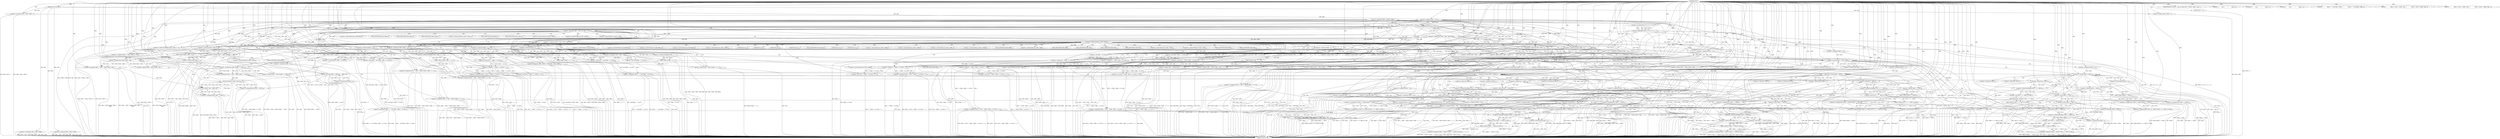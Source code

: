 digraph "FUN1" {  
"8" [label = <(METHOD,FUN1)<SUB>1</SUB>> ]
"653" [label = <(METHOD_RETURN,ANY)<SUB>1</SUB>> ]
"9" [label = <(PARAM,png_structp VAR1)<SUB>1</SUB>> ]
"12" [label = <(&lt;operator&gt;.assignment,VAR2 = &amp;(VAR1-&gt;VAR2))<SUB>3</SUB>> ]
"19" [label = <(&lt;operator&gt;.assignment,VAR3 = VAR1-&gt;VAR4 + 1)<SUB>4</SUB>> ]
"27" [label = <(&lt;operator&gt;.assignment,VAR5 = VAR1-&gt;VAR5)<SUB>5</SUB>> ]
"33" [label = <(&lt;operator&gt;.assignment,VAR6 = VAR1-&gt;VAR6)<SUB>6</SUB>> ]
"38" [label = <(IDENTIFIER,PNG_CONST,{
   png_row_infop VAR2 = &amp;(VAR1-&gt;VAR2);
   png...)<SUB>11</SUB>> ]
"40" [label = <(&lt;operator&gt;.assignment,VAR7[7] = {8, 8, 4, 4, 2, 2, 1})<SUB>11</SUB>> ]
"50" [label = <(FUN2,FUN2(1, &quot;&quot;))<SUB>15</SUB>> ]
"54" [label = <(&lt;operator&gt;.logicalAnd,VAR3 != NULL &amp;&amp; VAR2 != NULL)<SUB>16</SUB>> ]
"21" [label = <(&lt;operator&gt;.addition,VAR1-&gt;VAR4 + 1)<SUB>4</SUB>> ]
"42" [label = <(&lt;operator&gt;.arrayInitializer,{8, 8, 4, 4, 2, 2, 1})<SUB>11</SUB>> ]
"63" [label = <(&lt;operator&gt;.assignment,VAR8 = VAR2-&gt;VAR9 * VAR7[VAR5])<SUB>20</SUB>> ]
"638" [label = <(&lt;operator&gt;.assignment,VAR2-&gt;VAR9 = VAR8)<SUB>216</SUB>> ]
"643" [label = <(&lt;operator&gt;.assignment,VAR2-&gt;VAR28 = FUN4(VAR2-&gt;VAR10, VAR8))<SUB>217</SUB>> ]
"55" [label = <(&lt;operator&gt;.notEquals,VAR3 != NULL)<SUB>16</SUB>> ]
"58" [label = <(&lt;operator&gt;.notEquals,VAR2 != NULL)<SUB>16</SUB>> ]
"65" [label = <(&lt;operator&gt;.multiplication,VAR2-&gt;VAR9 * VAR7[VAR5])<SUB>20</SUB>> ]
"78" [label = <(LITERAL,1,{
         case 1:
         {
            png_b...)<SUB>24</SUB>> ]
"235" [label = <(LITERAL,2,{
         case 1:
         {
            png_b...)<SUB>79</SUB>> ]
"396" [label = <(LITERAL,4,{
         case 1:
         {
            png_b...)<SUB>135</SUB>> ]
"647" [label = <(FUN4,FUN4(VAR2-&gt;VAR10, VAR8))<SUB>217</SUB>> ]
"81" [label = <(&lt;operator&gt;.assignment,VAR11 = VAR3 + (VAR12)((VAR2-&gt;VAR9 - 1) &gt;&gt; 3))<SUB>26</SUB>> ]
"94" [label = <(&lt;operator&gt;.assignment,VAR13 = VAR3 + (VAR12)((VAR8 - 1) &gt;&gt; 3))<SUB>27</SUB>> ]
"110" [label = <(&lt;operator&gt;.assignment,VAR19 = VAR7[VAR5])<SUB>30</SUB>> ]
"118" [label = <(BLOCK,{
                VAR14 = 7 - (int)((VAR2-&gt;VAR9...,{
                VAR14 = 7 - (int)((VAR2-&gt;VAR9...)<SUB>46</SUB>> ]
"238" [label = <(&lt;operator&gt;.assignment,VAR11 = VAR3 + (VAR26)((VAR2-&gt;VAR9 - 1) &gt;&gt; 2))<SUB>81</SUB>> ]
"251" [label = <(&lt;operator&gt;.assignment,VAR13 = VAR3 + (VAR26)((VAR8 - 1) &gt;&gt; 2))<SUB>82</SUB>> ]
"267" [label = <(&lt;operator&gt;.assignment,VAR19 = VAR7[VAR5])<SUB>85</SUB>> ]
"273" [label = <(BLOCK,{
               VAR14 = (int)((3 - ((VAR2-&gt;VAR...,{
               VAR14 = (int)((3 - ((VAR2-&gt;VAR...)<SUB>99</SUB>> ]
"399" [label = <(&lt;operator&gt;.assignment,VAR11 = VAR3 + (VAR12)((VAR2-&gt;VAR9 - 1) &gt;&gt; 1))<SUB>137</SUB>> ]
"412" [label = <(&lt;operator&gt;.assignment,VAR13 = VAR3 + (VAR12)((VAR8 - 1) &gt;&gt; 1))<SUB>138</SUB>> ]
"429" [label = <(&lt;operator&gt;.assignment,VAR19 = VAR7[VAR5])<SUB>142</SUB>> ]
"434" [label = <(BLOCK,{
               VAR14 = (int)((1 - ((VAR2-&gt;VAR...,{
               VAR14 = (int)((1 - ((VAR2-&gt;VAR...)<SUB>155</SUB>> ]
"559" [label = <(&lt;operator&gt;.assignment,VAR27 = (VAR2-&gt;VAR10 &gt;&gt; 3))<SUB>192</SUB>> ]
"567" [label = <(&lt;operator&gt;.assignment,VAR11 = VAR3 + (VAR12)(VAR2-&gt;VAR9 - 1)
        ...)<SUB>193</SUB>> ]
"580" [label = <(&lt;operator&gt;.assignment,VAR13 = VAR3 + (VAR12)(VAR8 - 1) * VAR27)<SUB>195</SUB>> ]
"591" [label = <(&lt;operator&gt;.assignment,VAR19 = VAR7[VAR5])<SUB>197</SUB>> ]
"119" [label = <(&lt;operator&gt;.assignment,VAR14 = 7 - (int)((VAR2-&gt;VAR9 + 7) &amp; 0x07))<SUB>47</SUB>> ]
"132" [label = <(&lt;operator&gt;.assignment,VAR15 = 7 - (int)((VAR8 + 7) &amp; 0x07))<SUB>48</SUB>> ]
"143" [label = <(&lt;operator&gt;.assignment,VAR16 = 0)<SUB>49</SUB>> ]
"146" [label = <(&lt;operator&gt;.assignment,VAR17 = 7)<SUB>50</SUB>> ]
"149" [label = <(&lt;operator&gt;.assignment,VAR18 = 1)<SUB>51</SUB>> ]
"157" [label = <(&lt;operator&gt;.lessThan,VAR21 &lt; VAR2-&gt;VAR9)<SUB>54</SUB>> ]
"162" [label = <(&lt;operator&gt;.postIncrement,VAR21++)<SUB>54</SUB>> ]
"274" [label = <(&lt;operator&gt;.assignment,VAR14 = (int)((3 - ((VAR2-&gt;VAR9 + 3) &amp; 0x03)) &lt;...)<SUB>100</SUB>> ]
"289" [label = <(&lt;operator&gt;.assignment,VAR15 = (int)((3 - ((VAR8 + 3) &amp; 0x03)) &lt;&lt; 1))<SUB>101</SUB>> ]
"302" [label = <(&lt;operator&gt;.assignment,VAR16 = 0)<SUB>102</SUB>> ]
"305" [label = <(&lt;operator&gt;.assignment,VAR17 = 6)<SUB>103</SUB>> ]
"308" [label = <(&lt;operator&gt;.assignment,VAR18 = 2)<SUB>104</SUB>> ]
"316" [label = <(&lt;operator&gt;.lessThan,VAR21 &lt; VAR2-&gt;VAR9)<SUB>107</SUB>> ]
"321" [label = <(&lt;operator&gt;.postIncrement,VAR21++)<SUB>107</SUB>> ]
"435" [label = <(&lt;operator&gt;.assignment,VAR14 = (int)((1 - ((VAR2-&gt;VAR9 + 1) &amp; 0x01)) &lt;...)<SUB>156</SUB>> ]
"450" [label = <(&lt;operator&gt;.assignment,VAR15 = (int)((1 - ((VAR8 + 1) &amp; 0x01)) &lt;&lt; 2))<SUB>157</SUB>> ]
"463" [label = <(&lt;operator&gt;.assignment,VAR16 = 0)<SUB>158</SUB>> ]
"466" [label = <(&lt;operator&gt;.assignment,VAR17 = 4)<SUB>159</SUB>> ]
"469" [label = <(&lt;operator&gt;.assignment,VAR18 = 4)<SUB>160</SUB>> ]
"477" [label = <(&lt;operator&gt;.lessThan,VAR21 &lt; VAR2-&gt;VAR9)<SUB>163</SUB>> ]
"482" [label = <(&lt;operator&gt;.postIncrement,VAR21++)<SUB>163</SUB>> ]
"602" [label = <(&lt;operator&gt;.lessThan,VAR21 &lt; VAR2-&gt;VAR9)<SUB>200</SUB>> ]
"607" [label = <(&lt;operator&gt;.postIncrement,VAR21++)<SUB>200</SUB>> ]
"83" [label = <(&lt;operator&gt;.addition,VAR3 + (VAR12)((VAR2-&gt;VAR9 - 1) &gt;&gt; 3))<SUB>26</SUB>> ]
"96" [label = <(&lt;operator&gt;.addition,VAR3 + (VAR12)((VAR8 - 1) &gt;&gt; 3))<SUB>27</SUB>> ]
"154" [label = <(&lt;operator&gt;.assignment,VAR21 = 0)<SUB>54</SUB>> ]
"165" [label = <(&lt;operator&gt;.assignment,VAR20 = (VAR25)((*VAR11 &gt;&gt; VAR14) &amp; 0x01))<SUB>56</SUB>> ]
"240" [label = <(&lt;operator&gt;.addition,VAR3 + (VAR26)((VAR2-&gt;VAR9 - 1) &gt;&gt; 2))<SUB>81</SUB>> ]
"253" [label = <(&lt;operator&gt;.addition,VAR3 + (VAR26)((VAR8 - 1) &gt;&gt; 2))<SUB>82</SUB>> ]
"313" [label = <(&lt;operator&gt;.assignment,VAR21 = 0)<SUB>107</SUB>> ]
"326" [label = <(&lt;operator&gt;.assignment,VAR20 = (VAR25)((*VAR11 &gt;&gt; VAR14) &amp; 0x03))<SUB>112</SUB>> ]
"401" [label = <(&lt;operator&gt;.addition,VAR3 + (VAR12)((VAR2-&gt;VAR9 - 1) &gt;&gt; 1))<SUB>137</SUB>> ]
"414" [label = <(&lt;operator&gt;.addition,VAR3 + (VAR12)((VAR8 - 1) &gt;&gt; 1))<SUB>138</SUB>> ]
"474" [label = <(&lt;operator&gt;.assignment,VAR21 = 0)<SUB>163</SUB>> ]
"486" [label = <(&lt;operator&gt;.assignment,VAR20 = (VAR25)((*VAR11 &gt;&gt; VAR14) &amp; 0xf))<SUB>165</SUB>> ]
"561" [label = <(&lt;operator&gt;.arithmeticShiftRight,VAR2-&gt;VAR10 &gt;&gt; 3)<SUB>192</SUB>> ]
"569" [label = <(&lt;operator&gt;.addition,VAR3 + (VAR12)(VAR2-&gt;VAR9 - 1)
                ...)<SUB>193</SUB>> ]
"582" [label = <(&lt;operator&gt;.addition,VAR3 + (VAR12)(VAR8 - 1) * VAR27)<SUB>195</SUB>> ]
"599" [label = <(&lt;operator&gt;.assignment,VAR21 = 0)<SUB>200</SUB>> ]
"612" [label = <(FUN3,FUN3(VAR20, VAR11, VAR27))<SUB>205</SUB>> ]
"634" [label = <(&lt;operator&gt;.assignmentMinus,VAR11 -= VAR27)<SUB>211</SUB>> ]
"85" [label = <(VAR12,(VAR12)((VAR2-&gt;VAR9 - 1) &gt;&gt; 3))<SUB>26</SUB>> ]
"98" [label = <(VAR12,(VAR12)((VAR8 - 1) &gt;&gt; 3))<SUB>27</SUB>> ]
"121" [label = <(&lt;operator&gt;.subtraction,7 - (int)((VAR2-&gt;VAR9 + 7) &amp; 0x07))<SUB>47</SUB>> ]
"134" [label = <(&lt;operator&gt;.subtraction,7 - (int)((VAR8 + 7) &amp; 0x07))<SUB>48</SUB>> ]
"179" [label = <(&lt;operator&gt;.lessThan,VAR22 &lt; VAR19)<SUB>57</SUB>> ]
"182" [label = <(&lt;operator&gt;.postIncrement,VAR22++)<SUB>57</SUB>> ]
"219" [label = <(&lt;operator&gt;.equals,VAR14 == VAR17)<SUB>69</SUB>> ]
"242" [label = <(VAR26,(VAR26)((VAR2-&gt;VAR9 - 1) &gt;&gt; 2))<SUB>81</SUB>> ]
"255" [label = <(VAR26,(VAR26)((VAR8 - 1) &gt;&gt; 2))<SUB>82</SUB>> ]
"276" [label = <(&lt;operator&gt;.cast,(int)((3 - ((VAR2-&gt;VAR9 + 3) &amp; 0x03)) &lt;&lt; 1))<SUB>100</SUB>> ]
"291" [label = <(&lt;operator&gt;.cast,(int)((3 - ((VAR8 + 3) &amp; 0x03)) &lt;&lt; 1))<SUB>101</SUB>> ]
"340" [label = <(&lt;operator&gt;.lessThan,VAR22 &lt; VAR19)<SUB>113</SUB>> ]
"343" [label = <(&lt;operator&gt;.postIncrement,VAR22++)<SUB>113</SUB>> ]
"380" [label = <(&lt;operator&gt;.equals,VAR14 == VAR17)<SUB>125</SUB>> ]
"403" [label = <(VAR12,(VAR12)((VAR2-&gt;VAR9 - 1) &gt;&gt; 1))<SUB>137</SUB>> ]
"416" [label = <(VAR12,(VAR12)((VAR8 - 1) &gt;&gt; 1))<SUB>138</SUB>> ]
"437" [label = <(&lt;operator&gt;.cast,(int)((1 - ((VAR2-&gt;VAR9 + 1) &amp; 0x01)) &lt;&lt; 2))<SUB>156</SUB>> ]
"452" [label = <(&lt;operator&gt;.cast,(int)((1 - ((VAR8 + 1) &amp; 0x01)) &lt;&lt; 2))<SUB>157</SUB>> ]
"501" [label = <(&lt;operator&gt;.lessThan,VAR22 &lt; VAR19)<SUB>168</SUB>> ]
"504" [label = <(&lt;operator&gt;.postIncrement,VAR22++)<SUB>168</SUB>> ]
"541" [label = <(&lt;operator&gt;.equals,VAR14 == VAR17)<SUB>180</SUB>> ]
"571" [label = <(&lt;operator&gt;.multiplication,(VAR12)(VAR2-&gt;VAR9 - 1)
                * VAR27)<SUB>193</SUB>> ]
"584" [label = <(&lt;operator&gt;.multiplication,(VAR12)(VAR8 - 1) * VAR27)<SUB>195</SUB>> ]
"621" [label = <(&lt;operator&gt;.lessThan,VAR22 &lt; VAR19)<SUB>206</SUB>> ]
"624" [label = <(&lt;operator&gt;.postIncrement,VAR22++)<SUB>206</SUB>> ]
"86" [label = <(&lt;operator&gt;.arithmeticShiftRight,(VAR2-&gt;VAR9 - 1) &gt;&gt; 3)<SUB>26</SUB>> ]
"99" [label = <(&lt;operator&gt;.arithmeticShiftRight,(VAR8 - 1) &gt;&gt; 3)<SUB>27</SUB>> ]
"123" [label = <(&lt;operator&gt;.cast,(int)((VAR2-&gt;VAR9 + 7) &amp; 0x07))<SUB>47</SUB>> ]
"136" [label = <(&lt;operator&gt;.cast,(int)((VAR8 + 7) &amp; 0x07))<SUB>48</SUB>> ]
"167" [label = <(VAR25,(VAR25)((*VAR11 &gt;&gt; VAR14) &amp; 0x01))<SUB>56</SUB>> ]
"176" [label = <(&lt;operator&gt;.assignment,VAR22 = 0)<SUB>57</SUB>> ]
"185" [label = <(&lt;operators&gt;.assignmentAnd,*VAR13 &amp;= (VAR25)((0x7f7f &gt;&gt; (7 - VAR15)) &amp; 0xff))<SUB>59</SUB>> ]
"196" [label = <(&lt;operators&gt;.assignmentOr,*VAR13 |= (VAR25)(VAR20 &lt;&lt; VAR15))<SUB>60</SUB>> ]
"223" [label = <(&lt;operator&gt;.assignment,VAR14 = VAR16)<SUB>71</SUB>> ]
"226" [label = <(&lt;operator&gt;.postDecrement,VAR11--)<SUB>72</SUB>> ]
"243" [label = <(&lt;operator&gt;.arithmeticShiftRight,(VAR2-&gt;VAR9 - 1) &gt;&gt; 2)<SUB>81</SUB>> ]
"256" [label = <(&lt;operator&gt;.arithmeticShiftRight,(VAR8 - 1) &gt;&gt; 2)<SUB>82</SUB>> ]
"278" [label = <(&lt;operator&gt;.shiftLeft,(3 - ((VAR2-&gt;VAR9 + 3) &amp; 0x03)) &lt;&lt; 1)<SUB>100</SUB>> ]
"293" [label = <(&lt;operator&gt;.shiftLeft,(3 - ((VAR8 + 3) &amp; 0x03)) &lt;&lt; 1)<SUB>101</SUB>> ]
"328" [label = <(VAR25,(VAR25)((*VAR11 &gt;&gt; VAR14) &amp; 0x03))<SUB>112</SUB>> ]
"337" [label = <(&lt;operator&gt;.assignment,VAR22 = 0)<SUB>113</SUB>> ]
"346" [label = <(&lt;operators&gt;.assignmentAnd,*VAR13 &amp;= (VAR25)((0x3f3f &gt;&gt; (6 - VAR15)) &amp; 0xff))<SUB>115</SUB>> ]
"357" [label = <(&lt;operators&gt;.assignmentOr,*VAR13 |= (VAR25)(VAR20 &lt;&lt; VAR15))<SUB>116</SUB>> ]
"384" [label = <(&lt;operator&gt;.assignment,VAR14 = VAR16)<SUB>127</SUB>> ]
"387" [label = <(&lt;operator&gt;.postDecrement,VAR11--)<SUB>128</SUB>> ]
"404" [label = <(&lt;operator&gt;.arithmeticShiftRight,(VAR2-&gt;VAR9 - 1) &gt;&gt; 1)<SUB>137</SUB>> ]
"417" [label = <(&lt;operator&gt;.arithmeticShiftRight,(VAR8 - 1) &gt;&gt; 1)<SUB>138</SUB>> ]
"439" [label = <(&lt;operator&gt;.shiftLeft,(1 - ((VAR2-&gt;VAR9 + 1) &amp; 0x01)) &lt;&lt; 2)<SUB>156</SUB>> ]
"454" [label = <(&lt;operator&gt;.shiftLeft,(1 - ((VAR8 + 1) &amp; 0x01)) &lt;&lt; 2)<SUB>157</SUB>> ]
"488" [label = <(VAR25,(VAR25)((*VAR11 &gt;&gt; VAR14) &amp; 0xf))<SUB>165</SUB>> ]
"498" [label = <(&lt;operator&gt;.assignment,VAR22 = 0)<SUB>168</SUB>> ]
"507" [label = <(&lt;operators&gt;.assignmentAnd,*VAR13 &amp;= (VAR25)((0xf0f &gt;&gt; (4 - VAR15)) &amp; 0xff))<SUB>170</SUB>> ]
"518" [label = <(&lt;operators&gt;.assignmentOr,*VAR13 |= (VAR25)(VAR20 &lt;&lt; VAR15))<SUB>171</SUB>> ]
"545" [label = <(&lt;operator&gt;.assignment,VAR14 = VAR16)<SUB>182</SUB>> ]
"548" [label = <(&lt;operator&gt;.postDecrement,VAR11--)<SUB>183</SUB>> ]
"572" [label = <(VAR12,(VAR12)(VAR2-&gt;VAR9 - 1))<SUB>193</SUB>> ]
"585" [label = <(VAR12,(VAR12)(VAR8 - 1))<SUB>195</SUB>> ]
"618" [label = <(&lt;operator&gt;.assignment,VAR22 = 0)<SUB>206</SUB>> ]
"627" [label = <(FUN3,FUN3(VAR13, VAR20, VAR27))<SUB>208</SUB>> ]
"631" [label = <(&lt;operator&gt;.assignmentMinus,VAR13 -= VAR27)<SUB>209</SUB>> ]
"87" [label = <(&lt;operator&gt;.subtraction,VAR2-&gt;VAR9 - 1)<SUB>26</SUB>> ]
"100" [label = <(&lt;operator&gt;.subtraction,VAR8 - 1)<SUB>27</SUB>> ]
"125" [label = <(&lt;operator&gt;.and,(VAR2-&gt;VAR9 + 7) &amp; 0x07)<SUB>47</SUB>> ]
"138" [label = <(&lt;operator&gt;.and,(VAR8 + 7) &amp; 0x07)<SUB>48</SUB>> ]
"168" [label = <(&lt;operator&gt;.and,(*VAR11 &gt;&gt; VAR14) &amp; 0x01)<SUB>56</SUB>> ]
"204" [label = <(&lt;operator&gt;.equals,VAR15 == VAR17)<SUB>61</SUB>> ]
"230" [label = <(&lt;operator&gt;.assignmentPlus,VAR14 += VAR18)<SUB>75</SUB>> ]
"244" [label = <(&lt;operator&gt;.subtraction,VAR2-&gt;VAR9 - 1)<SUB>81</SUB>> ]
"257" [label = <(&lt;operator&gt;.subtraction,VAR8 - 1)<SUB>82</SUB>> ]
"279" [label = <(&lt;operator&gt;.subtraction,3 - ((VAR2-&gt;VAR9 + 3) &amp; 0x03))<SUB>100</SUB>> ]
"294" [label = <(&lt;operator&gt;.subtraction,3 - ((VAR8 + 3) &amp; 0x03))<SUB>101</SUB>> ]
"329" [label = <(&lt;operator&gt;.and,(*VAR11 &gt;&gt; VAR14) &amp; 0x03)<SUB>112</SUB>> ]
"365" [label = <(&lt;operator&gt;.equals,VAR15 == VAR17)<SUB>117</SUB>> ]
"391" [label = <(&lt;operator&gt;.assignmentPlus,VAR14 += VAR18)<SUB>131</SUB>> ]
"405" [label = <(&lt;operator&gt;.subtraction,VAR2-&gt;VAR9 - 1)<SUB>137</SUB>> ]
"418" [label = <(&lt;operator&gt;.subtraction,VAR8 - 1)<SUB>138</SUB>> ]
"440" [label = <(&lt;operator&gt;.subtraction,1 - ((VAR2-&gt;VAR9 + 1) &amp; 0x01))<SUB>156</SUB>> ]
"455" [label = <(&lt;operator&gt;.subtraction,1 - ((VAR8 + 1) &amp; 0x01))<SUB>157</SUB>> ]
"489" [label = <(&lt;operator&gt;.and,(*VAR11 &gt;&gt; VAR14) &amp; 0xf)<SUB>165</SUB>> ]
"526" [label = <(&lt;operator&gt;.equals,VAR15 == VAR17)<SUB>172</SUB>> ]
"552" [label = <(&lt;operator&gt;.assignmentPlus,VAR14 += VAR18)<SUB>186</SUB>> ]
"573" [label = <(&lt;operator&gt;.subtraction,VAR2-&gt;VAR9 - 1)<SUB>193</SUB>> ]
"586" [label = <(&lt;operator&gt;.subtraction,VAR8 - 1)<SUB>195</SUB>> ]
"126" [label = <(&lt;operator&gt;.addition,VAR2-&gt;VAR9 + 7)<SUB>47</SUB>> ]
"139" [label = <(&lt;operator&gt;.addition,VAR8 + 7)<SUB>48</SUB>> ]
"169" [label = <(&lt;operator&gt;.arithmeticShiftRight,*VAR11 &gt;&gt; VAR14)<SUB>56</SUB>> ]
"188" [label = <(VAR25,(VAR25)((0x7f7f &gt;&gt; (7 - VAR15)) &amp; 0xff))<SUB>59</SUB>> ]
"199" [label = <(VAR25,(VAR25)(VAR20 &lt;&lt; VAR15))<SUB>60</SUB>> ]
"208" [label = <(&lt;operator&gt;.assignment,VAR15 = VAR16)<SUB>63</SUB>> ]
"211" [label = <(&lt;operator&gt;.postDecrement,VAR13--)<SUB>64</SUB>> ]
"281" [label = <(&lt;operator&gt;.and,(VAR2-&gt;VAR9 + 3) &amp; 0x03)<SUB>100</SUB>> ]
"296" [label = <(&lt;operator&gt;.and,(VAR8 + 3) &amp; 0x03)<SUB>101</SUB>> ]
"330" [label = <(&lt;operator&gt;.arithmeticShiftRight,*VAR11 &gt;&gt; VAR14)<SUB>112</SUB>> ]
"349" [label = <(VAR25,(VAR25)((0x3f3f &gt;&gt; (6 - VAR15)) &amp; 0xff))<SUB>115</SUB>> ]
"360" [label = <(VAR25,(VAR25)(VAR20 &lt;&lt; VAR15))<SUB>116</SUB>> ]
"369" [label = <(&lt;operator&gt;.assignment,VAR15 = VAR16)<SUB>119</SUB>> ]
"372" [label = <(&lt;operator&gt;.postDecrement,VAR13--)<SUB>120</SUB>> ]
"442" [label = <(&lt;operator&gt;.and,(VAR2-&gt;VAR9 + 1) &amp; 0x01)<SUB>156</SUB>> ]
"457" [label = <(&lt;operator&gt;.and,(VAR8 + 1) &amp; 0x01)<SUB>157</SUB>> ]
"490" [label = <(&lt;operator&gt;.arithmeticShiftRight,*VAR11 &gt;&gt; VAR14)<SUB>165</SUB>> ]
"510" [label = <(VAR25,(VAR25)((0xf0f &gt;&gt; (4 - VAR15)) &amp; 0xff))<SUB>170</SUB>> ]
"521" [label = <(VAR25,(VAR25)(VAR20 &lt;&lt; VAR15))<SUB>171</SUB>> ]
"530" [label = <(&lt;operator&gt;.assignment,VAR15 = VAR16)<SUB>174</SUB>> ]
"533" [label = <(&lt;operator&gt;.postDecrement,VAR13--)<SUB>175</SUB>> ]
"189" [label = <(&lt;operator&gt;.and,(0x7f7f &gt;&gt; (7 - VAR15)) &amp; 0xff)<SUB>59</SUB>> ]
"200" [label = <(&lt;operator&gt;.shiftLeft,VAR20 &lt;&lt; VAR15)<SUB>60</SUB>> ]
"215" [label = <(&lt;operator&gt;.assignmentPlus,VAR15 += VAR18)<SUB>67</SUB>> ]
"282" [label = <(&lt;operator&gt;.addition,VAR2-&gt;VAR9 + 3)<SUB>100</SUB>> ]
"297" [label = <(&lt;operator&gt;.addition,VAR8 + 3)<SUB>101</SUB>> ]
"350" [label = <(&lt;operator&gt;.and,(0x3f3f &gt;&gt; (6 - VAR15)) &amp; 0xff)<SUB>115</SUB>> ]
"361" [label = <(&lt;operator&gt;.shiftLeft,VAR20 &lt;&lt; VAR15)<SUB>116</SUB>> ]
"376" [label = <(&lt;operator&gt;.assignmentPlus,VAR15 += VAR18)<SUB>123</SUB>> ]
"443" [label = <(&lt;operator&gt;.addition,VAR2-&gt;VAR9 + 1)<SUB>156</SUB>> ]
"458" [label = <(&lt;operator&gt;.addition,VAR8 + 1)<SUB>157</SUB>> ]
"511" [label = <(&lt;operator&gt;.and,(0xf0f &gt;&gt; (4 - VAR15)) &amp; 0xff)<SUB>170</SUB>> ]
"522" [label = <(&lt;operator&gt;.shiftLeft,VAR20 &lt;&lt; VAR15)<SUB>171</SUB>> ]
"537" [label = <(&lt;operator&gt;.assignmentPlus,VAR15 += VAR18)<SUB>178</SUB>> ]
"190" [label = <(&lt;operator&gt;.arithmeticShiftRight,0x7f7f &gt;&gt; (7 - VAR15))<SUB>59</SUB>> ]
"351" [label = <(&lt;operator&gt;.arithmeticShiftRight,0x3f3f &gt;&gt; (6 - VAR15))<SUB>115</SUB>> ]
"512" [label = <(&lt;operator&gt;.arithmeticShiftRight,0xf0f &gt;&gt; (4 - VAR15))<SUB>170</SUB>> ]
"192" [label = <(&lt;operator&gt;.subtraction,7 - VAR15)<SUB>59</SUB>> ]
"353" [label = <(&lt;operator&gt;.subtraction,6 - VAR15)<SUB>115</SUB>> ]
"514" [label = <(&lt;operator&gt;.subtraction,4 - VAR15)<SUB>170</SUB>> ]
"73" [label = <(&lt;operator&gt;.indirectFieldAccess,VAR2-&gt;VAR10)<SUB>22</SUB>> ]
"639" [label = <(&lt;operator&gt;.indirectFieldAccess,VAR2-&gt;VAR9)<SUB>216</SUB>> ]
"644" [label = <(&lt;operator&gt;.indirectFieldAccess,VAR2-&gt;VAR28)<SUB>217</SUB>> ]
"66" [label = <(&lt;operator&gt;.indirectFieldAccess,VAR2-&gt;VAR9)<SUB>20</SUB>> ]
"69" [label = <(&lt;operator&gt;.indirectIndexAccess,VAR7[VAR5])<SUB>20</SUB>> ]
"75" [label = <(FIELD_IDENTIFIER,VAR10,VAR10)<SUB>22</SUB>> ]
"641" [label = <(FIELD_IDENTIFIER,VAR9,VAR9)<SUB>216</SUB>> ]
"646" [label = <(FIELD_IDENTIFIER,VAR28,VAR28)<SUB>217</SUB>> ]
"648" [label = <(&lt;operator&gt;.indirectFieldAccess,VAR2-&gt;VAR10)<SUB>217</SUB>> ]
"68" [label = <(FIELD_IDENTIFIER,VAR9,VAR9)<SUB>20</SUB>> ]
"650" [label = <(FIELD_IDENTIFIER,VAR10,VAR10)<SUB>217</SUB>> ]
"112" [label = <(&lt;operator&gt;.indirectIndexAccess,VAR7[VAR5])<SUB>30</SUB>> ]
"269" [label = <(&lt;operator&gt;.indirectIndexAccess,VAR7[VAR5])<SUB>85</SUB>> ]
"431" [label = <(&lt;operator&gt;.indirectIndexAccess,VAR7[VAR5])<SUB>142</SUB>> ]
"593" [label = <(&lt;operator&gt;.indirectIndexAccess,VAR7[VAR5])<SUB>197</SUB>> ]
"159" [label = <(&lt;operator&gt;.indirectFieldAccess,VAR2-&gt;VAR9)<SUB>54</SUB>> ]
"318" [label = <(&lt;operator&gt;.indirectFieldAccess,VAR2-&gt;VAR9)<SUB>107</SUB>> ]
"479" [label = <(&lt;operator&gt;.indirectFieldAccess,VAR2-&gt;VAR9)<SUB>163</SUB>> ]
"562" [label = <(&lt;operator&gt;.indirectFieldAccess,VAR2-&gt;VAR10)<SUB>192</SUB>> ]
"604" [label = <(&lt;operator&gt;.indirectFieldAccess,VAR2-&gt;VAR9)<SUB>200</SUB>> ]
"161" [label = <(FIELD_IDENTIFIER,VAR9,VAR9)<SUB>54</SUB>> ]
"277" [label = <(UNKNOWN,int,int)<SUB>100</SUB>> ]
"292" [label = <(UNKNOWN,int,int)<SUB>101</SUB>> ]
"320" [label = <(FIELD_IDENTIFIER,VAR9,VAR9)<SUB>107</SUB>> ]
"438" [label = <(UNKNOWN,int,int)<SUB>156</SUB>> ]
"453" [label = <(UNKNOWN,int,int)<SUB>157</SUB>> ]
"481" [label = <(FIELD_IDENTIFIER,VAR9,VAR9)<SUB>163</SUB>> ]
"564" [label = <(FIELD_IDENTIFIER,VAR10,VAR10)<SUB>192</SUB>> ]
"606" [label = <(FIELD_IDENTIFIER,VAR9,VAR9)<SUB>200</SUB>> ]
"124" [label = <(UNKNOWN,int,int)<SUB>47</SUB>> ]
"137" [label = <(UNKNOWN,int,int)<SUB>48</SUB>> ]
"88" [label = <(&lt;operator&gt;.indirectFieldAccess,VAR2-&gt;VAR9)<SUB>26</SUB>> ]
"186" [label = <(&lt;operator&gt;.indirection,*VAR13)<SUB>59</SUB>> ]
"197" [label = <(&lt;operator&gt;.indirection,*VAR13)<SUB>60</SUB>> ]
"245" [label = <(&lt;operator&gt;.indirectFieldAccess,VAR2-&gt;VAR9)<SUB>81</SUB>> ]
"347" [label = <(&lt;operator&gt;.indirection,*VAR13)<SUB>115</SUB>> ]
"358" [label = <(&lt;operator&gt;.indirection,*VAR13)<SUB>116</SUB>> ]
"406" [label = <(&lt;operator&gt;.indirectFieldAccess,VAR2-&gt;VAR9)<SUB>137</SUB>> ]
"508" [label = <(&lt;operator&gt;.indirection,*VAR13)<SUB>170</SUB>> ]
"519" [label = <(&lt;operator&gt;.indirection,*VAR13)<SUB>171</SUB>> ]
"574" [label = <(&lt;operator&gt;.indirectFieldAccess,VAR2-&gt;VAR9)<SUB>193</SUB>> ]
"90" [label = <(FIELD_IDENTIFIER,VAR9,VAR9)<SUB>26</SUB>> ]
"127" [label = <(&lt;operator&gt;.indirectFieldAccess,VAR2-&gt;VAR9)<SUB>47</SUB>> ]
"170" [label = <(&lt;operator&gt;.indirection,*VAR11)<SUB>56</SUB>> ]
"247" [label = <(FIELD_IDENTIFIER,VAR9,VAR9)<SUB>81</SUB>> ]
"331" [label = <(&lt;operator&gt;.indirection,*VAR11)<SUB>112</SUB>> ]
"408" [label = <(FIELD_IDENTIFIER,VAR9,VAR9)<SUB>137</SUB>> ]
"491" [label = <(&lt;operator&gt;.indirection,*VAR11)<SUB>165</SUB>> ]
"576" [label = <(FIELD_IDENTIFIER,VAR9,VAR9)<SUB>193</SUB>> ]
"129" [label = <(FIELD_IDENTIFIER,VAR9,VAR9)<SUB>47</SUB>> ]
"283" [label = <(&lt;operator&gt;.indirectFieldAccess,VAR2-&gt;VAR9)<SUB>100</SUB>> ]
"444" [label = <(&lt;operator&gt;.indirectFieldAccess,VAR2-&gt;VAR9)<SUB>156</SUB>> ]
"285" [label = <(FIELD_IDENTIFIER,VAR9,VAR9)<SUB>100</SUB>> ]
"446" [label = <(FIELD_IDENTIFIER,VAR9,VAR9)<SUB>156</SUB>> ]
  "9" -> "653"  [ label = "DDG: VAR1"] 
  "12" -> "653"  [ label = "DDG: VAR2"] 
  "12" -> "653"  [ label = "DDG: &amp;(VAR1-&gt;VAR2)"] 
  "12" -> "653"  [ label = "DDG: VAR2 = &amp;(VAR1-&gt;VAR2)"] 
  "21" -> "653"  [ label = "DDG: VAR1-&gt;VAR4"] 
  "19" -> "653"  [ label = "DDG: VAR1-&gt;VAR4 + 1"] 
  "19" -> "653"  [ label = "DDG: VAR3 = VAR1-&gt;VAR4 + 1"] 
  "27" -> "653"  [ label = "DDG: VAR5"] 
  "27" -> "653"  [ label = "DDG: VAR1-&gt;VAR5"] 
  "27" -> "653"  [ label = "DDG: VAR5 = VAR1-&gt;VAR5"] 
  "33" -> "653"  [ label = "DDG: VAR6"] 
  "33" -> "653"  [ label = "DDG: VAR1-&gt;VAR6"] 
  "33" -> "653"  [ label = "DDG: VAR6 = VAR1-&gt;VAR6"] 
  "40" -> "653"  [ label = "DDG: VAR7"] 
  "40" -> "653"  [ label = "DDG: {8, 8, 4, 4, 2, 2, 1}"] 
  "40" -> "653"  [ label = "DDG: VAR7[7] = {8, 8, 4, 4, 2, 2, 1}"] 
  "50" -> "653"  [ label = "DDG: FUN2(1, &quot;&quot;)"] 
  "55" -> "653"  [ label = "DDG: NULL"] 
  "54" -> "653"  [ label = "DDG: VAR3 != NULL"] 
  "58" -> "653"  [ label = "DDG: VAR2"] 
  "58" -> "653"  [ label = "DDG: NULL"] 
  "54" -> "653"  [ label = "DDG: VAR2 != NULL"] 
  "54" -> "653"  [ label = "DDG: VAR3 != NULL &amp;&amp; VAR2 != NULL"] 
  "63" -> "653"  [ label = "DDG: VAR2-&gt;VAR9 * VAR7[VAR5]"] 
  "63" -> "653"  [ label = "DDG: VAR8 = VAR2-&gt;VAR9 * VAR7[VAR5]"] 
  "559" -> "653"  [ label = "DDG: VAR2-&gt;VAR10 &gt;&gt; 3"] 
  "559" -> "653"  [ label = "DDG: VAR27 = (VAR2-&gt;VAR10 &gt;&gt; 3)"] 
  "567" -> "653"  [ label = "DDG: VAR11"] 
  "572" -> "653"  [ label = "DDG: VAR2-&gt;VAR9 - 1"] 
  "571" -> "653"  [ label = "DDG: (VAR12)(VAR2-&gt;VAR9 - 1)"] 
  "569" -> "653"  [ label = "DDG: (VAR12)(VAR2-&gt;VAR9 - 1)
                * VAR27"] 
  "567" -> "653"  [ label = "DDG: VAR3 + (VAR12)(VAR2-&gt;VAR9 - 1)
                * VAR27"] 
  "567" -> "653"  [ label = "DDG: VAR11 = VAR3 + (VAR12)(VAR2-&gt;VAR9 - 1)
                * VAR27"] 
  "580" -> "653"  [ label = "DDG: VAR13"] 
  "582" -> "653"  [ label = "DDG: VAR3"] 
  "585" -> "653"  [ label = "DDG: VAR8 - 1"] 
  "584" -> "653"  [ label = "DDG: (VAR12)(VAR8 - 1)"] 
  "584" -> "653"  [ label = "DDG: VAR27"] 
  "582" -> "653"  [ label = "DDG: (VAR12)(VAR8 - 1) * VAR27"] 
  "580" -> "653"  [ label = "DDG: VAR3 + (VAR12)(VAR8 - 1) * VAR27"] 
  "580" -> "653"  [ label = "DDG: VAR13 = VAR3 + (VAR12)(VAR8 - 1) * VAR27"] 
  "591" -> "653"  [ label = "DDG: VAR19"] 
  "591" -> "653"  [ label = "DDG: VAR7[VAR5]"] 
  "591" -> "653"  [ label = "DDG: VAR19 = VAR7[VAR5]"] 
  "599" -> "653"  [ label = "DDG: VAR21 = 0"] 
  "602" -> "653"  [ label = "DDG: VAR21"] 
  "602" -> "653"  [ label = "DDG: VAR21 &lt; VAR2-&gt;VAR9"] 
  "612" -> "653"  [ label = "DDG: VAR20"] 
  "612" -> "653"  [ label = "DDG: FUN3(VAR20, VAR11, VAR27)"] 
  "618" -> "653"  [ label = "DDG: VAR22 = 0"] 
  "621" -> "653"  [ label = "DDG: VAR22"] 
  "621" -> "653"  [ label = "DDG: VAR19"] 
  "621" -> "653"  [ label = "DDG: VAR22 &lt; VAR19"] 
  "634" -> "653"  [ label = "DDG: VAR11"] 
  "634" -> "653"  [ label = "DDG: VAR27"] 
  "634" -> "653"  [ label = "DDG: VAR11 -= VAR27"] 
  "607" -> "653"  [ label = "DDG: VAR21++"] 
  "627" -> "653"  [ label = "DDG: VAR20"] 
  "627" -> "653"  [ label = "DDG: FUN3(VAR13, VAR20, VAR27)"] 
  "631" -> "653"  [ label = "DDG: VAR13"] 
  "631" -> "653"  [ label = "DDG: VAR13 -= VAR27"] 
  "624" -> "653"  [ label = "DDG: VAR22++"] 
  "399" -> "653"  [ label = "DDG: VAR11"] 
  "404" -> "653"  [ label = "DDG: VAR2-&gt;VAR9 - 1"] 
  "403" -> "653"  [ label = "DDG: (VAR2-&gt;VAR9 - 1) &gt;&gt; 1"] 
  "401" -> "653"  [ label = "DDG: (VAR12)((VAR2-&gt;VAR9 - 1) &gt;&gt; 1)"] 
  "399" -> "653"  [ label = "DDG: VAR3 + (VAR12)((VAR2-&gt;VAR9 - 1) &gt;&gt; 1)"] 
  "399" -> "653"  [ label = "DDG: VAR11 = VAR3 + (VAR12)((VAR2-&gt;VAR9 - 1) &gt;&gt; 1)"] 
  "412" -> "653"  [ label = "DDG: VAR13"] 
  "414" -> "653"  [ label = "DDG: VAR3"] 
  "417" -> "653"  [ label = "DDG: VAR8 - 1"] 
  "416" -> "653"  [ label = "DDG: (VAR8 - 1) &gt;&gt; 1"] 
  "414" -> "653"  [ label = "DDG: (VAR12)((VAR8 - 1) &gt;&gt; 1)"] 
  "412" -> "653"  [ label = "DDG: VAR3 + (VAR12)((VAR8 - 1) &gt;&gt; 1)"] 
  "412" -> "653"  [ label = "DDG: VAR13 = VAR3 + (VAR12)((VAR8 - 1) &gt;&gt; 1)"] 
  "429" -> "653"  [ label = "DDG: VAR19"] 
  "429" -> "653"  [ label = "DDG: VAR7[VAR5]"] 
  "429" -> "653"  [ label = "DDG: VAR19 = VAR7[VAR5]"] 
  "435" -> "653"  [ label = "DDG: VAR14"] 
  "442" -> "653"  [ label = "DDG: VAR2-&gt;VAR9 + 1"] 
  "440" -> "653"  [ label = "DDG: (VAR2-&gt;VAR9 + 1) &amp; 0x01"] 
  "439" -> "653"  [ label = "DDG: 1 - ((VAR2-&gt;VAR9 + 1) &amp; 0x01)"] 
  "437" -> "653"  [ label = "DDG: (1 - ((VAR2-&gt;VAR9 + 1) &amp; 0x01)) &lt;&lt; 2"] 
  "435" -> "653"  [ label = "DDG: (int)((1 - ((VAR2-&gt;VAR9 + 1) &amp; 0x01)) &lt;&lt; 2)"] 
  "435" -> "653"  [ label = "DDG: VAR14 = (int)((1 - ((VAR2-&gt;VAR9 + 1) &amp; 0x01)) &lt;&lt; 2)"] 
  "450" -> "653"  [ label = "DDG: VAR15"] 
  "457" -> "653"  [ label = "DDG: VAR8 + 1"] 
  "455" -> "653"  [ label = "DDG: (VAR8 + 1) &amp; 0x01"] 
  "454" -> "653"  [ label = "DDG: 1 - ((VAR8 + 1) &amp; 0x01)"] 
  "452" -> "653"  [ label = "DDG: (1 - ((VAR8 + 1) &amp; 0x01)) &lt;&lt; 2"] 
  "450" -> "653"  [ label = "DDG: (int)((1 - ((VAR8 + 1) &amp; 0x01)) &lt;&lt; 2)"] 
  "450" -> "653"  [ label = "DDG: VAR15 = (int)((1 - ((VAR8 + 1) &amp; 0x01)) &lt;&lt; 2)"] 
  "463" -> "653"  [ label = "DDG: VAR16"] 
  "463" -> "653"  [ label = "DDG: VAR16 = 0"] 
  "466" -> "653"  [ label = "DDG: VAR17"] 
  "466" -> "653"  [ label = "DDG: VAR17 = 4"] 
  "469" -> "653"  [ label = "DDG: VAR18"] 
  "469" -> "653"  [ label = "DDG: VAR18 = 4"] 
  "474" -> "653"  [ label = "DDG: VAR21 = 0"] 
  "477" -> "653"  [ label = "DDG: VAR21"] 
  "477" -> "653"  [ label = "DDG: VAR21 &lt; VAR2-&gt;VAR9"] 
  "486" -> "653"  [ label = "DDG: VAR20"] 
  "490" -> "653"  [ label = "DDG: *VAR11"] 
  "489" -> "653"  [ label = "DDG: *VAR11 &gt;&gt; VAR14"] 
  "488" -> "653"  [ label = "DDG: (*VAR11 &gt;&gt; VAR14) &amp; 0xf"] 
  "486" -> "653"  [ label = "DDG: (VAR25)((*VAR11 &gt;&gt; VAR14) &amp; 0xf)"] 
  "486" -> "653"  [ label = "DDG: VAR20 = (VAR25)((*VAR11 &gt;&gt; VAR14) &amp; 0xf)"] 
  "498" -> "653"  [ label = "DDG: VAR22 = 0"] 
  "501" -> "653"  [ label = "DDG: VAR22"] 
  "501" -> "653"  [ label = "DDG: VAR19"] 
  "501" -> "653"  [ label = "DDG: VAR22 &lt; VAR19"] 
  "541" -> "653"  [ label = "DDG: VAR17"] 
  "541" -> "653"  [ label = "DDG: VAR14 == VAR17"] 
  "552" -> "653"  [ label = "DDG: VAR14"] 
  "552" -> "653"  [ label = "DDG: VAR18"] 
  "552" -> "653"  [ label = "DDG: VAR14 += VAR18"] 
  "545" -> "653"  [ label = "DDG: VAR14"] 
  "545" -> "653"  [ label = "DDG: VAR16"] 
  "545" -> "653"  [ label = "DDG: VAR14 = VAR16"] 
  "548" -> "653"  [ label = "DDG: VAR11"] 
  "548" -> "653"  [ label = "DDG: VAR11--"] 
  "482" -> "653"  [ label = "DDG: VAR21++"] 
  "512" -> "653"  [ label = "DDG: 4 - VAR15"] 
  "511" -> "653"  [ label = "DDG: 0xf0f &gt;&gt; (4 - VAR15)"] 
  "510" -> "653"  [ label = "DDG: (0xf0f &gt;&gt; (4 - VAR15)) &amp; 0xff"] 
  "507" -> "653"  [ label = "DDG: (VAR25)((0xf0f &gt;&gt; (4 - VAR15)) &amp; 0xff)"] 
  "518" -> "653"  [ label = "DDG: *VAR13"] 
  "522" -> "653"  [ label = "DDG: VAR20"] 
  "521" -> "653"  [ label = "DDG: VAR20 &lt;&lt; VAR15"] 
  "518" -> "653"  [ label = "DDG: (VAR25)(VAR20 &lt;&lt; VAR15)"] 
  "526" -> "653"  [ label = "DDG: VAR15 == VAR17"] 
  "537" -> "653"  [ label = "DDG: VAR15"] 
  "537" -> "653"  [ label = "DDG: VAR18"] 
  "537" -> "653"  [ label = "DDG: VAR15 += VAR18"] 
  "530" -> "653"  [ label = "DDG: VAR15"] 
  "530" -> "653"  [ label = "DDG: VAR16"] 
  "530" -> "653"  [ label = "DDG: VAR15 = VAR16"] 
  "533" -> "653"  [ label = "DDG: VAR13"] 
  "533" -> "653"  [ label = "DDG: VAR13--"] 
  "504" -> "653"  [ label = "DDG: VAR22++"] 
  "238" -> "653"  [ label = "DDG: VAR11"] 
  "243" -> "653"  [ label = "DDG: VAR2-&gt;VAR9 - 1"] 
  "242" -> "653"  [ label = "DDG: (VAR2-&gt;VAR9 - 1) &gt;&gt; 2"] 
  "240" -> "653"  [ label = "DDG: (VAR26)((VAR2-&gt;VAR9 - 1) &gt;&gt; 2)"] 
  "238" -> "653"  [ label = "DDG: VAR3 + (VAR26)((VAR2-&gt;VAR9 - 1) &gt;&gt; 2)"] 
  "238" -> "653"  [ label = "DDG: VAR11 = VAR3 + (VAR26)((VAR2-&gt;VAR9 - 1) &gt;&gt; 2)"] 
  "251" -> "653"  [ label = "DDG: VAR13"] 
  "253" -> "653"  [ label = "DDG: VAR3"] 
  "256" -> "653"  [ label = "DDG: VAR8 - 1"] 
  "255" -> "653"  [ label = "DDG: (VAR8 - 1) &gt;&gt; 2"] 
  "253" -> "653"  [ label = "DDG: (VAR26)((VAR8 - 1) &gt;&gt; 2)"] 
  "251" -> "653"  [ label = "DDG: VAR3 + (VAR26)((VAR8 - 1) &gt;&gt; 2)"] 
  "251" -> "653"  [ label = "DDG: VAR13 = VAR3 + (VAR26)((VAR8 - 1) &gt;&gt; 2)"] 
  "267" -> "653"  [ label = "DDG: VAR19"] 
  "267" -> "653"  [ label = "DDG: VAR7[VAR5]"] 
  "267" -> "653"  [ label = "DDG: VAR19 = VAR7[VAR5]"] 
  "274" -> "653"  [ label = "DDG: VAR14"] 
  "281" -> "653"  [ label = "DDG: VAR2-&gt;VAR9 + 3"] 
  "279" -> "653"  [ label = "DDG: (VAR2-&gt;VAR9 + 3) &amp; 0x03"] 
  "278" -> "653"  [ label = "DDG: 3 - ((VAR2-&gt;VAR9 + 3) &amp; 0x03)"] 
  "276" -> "653"  [ label = "DDG: (3 - ((VAR2-&gt;VAR9 + 3) &amp; 0x03)) &lt;&lt; 1"] 
  "274" -> "653"  [ label = "DDG: (int)((3 - ((VAR2-&gt;VAR9 + 3) &amp; 0x03)) &lt;&lt; 1)"] 
  "274" -> "653"  [ label = "DDG: VAR14 = (int)((3 - ((VAR2-&gt;VAR9 + 3) &amp; 0x03)) &lt;&lt; 1)"] 
  "289" -> "653"  [ label = "DDG: VAR15"] 
  "296" -> "653"  [ label = "DDG: VAR8 + 3"] 
  "294" -> "653"  [ label = "DDG: (VAR8 + 3) &amp; 0x03"] 
  "293" -> "653"  [ label = "DDG: 3 - ((VAR8 + 3) &amp; 0x03)"] 
  "291" -> "653"  [ label = "DDG: (3 - ((VAR8 + 3) &amp; 0x03)) &lt;&lt; 1"] 
  "289" -> "653"  [ label = "DDG: (int)((3 - ((VAR8 + 3) &amp; 0x03)) &lt;&lt; 1)"] 
  "289" -> "653"  [ label = "DDG: VAR15 = (int)((3 - ((VAR8 + 3) &amp; 0x03)) &lt;&lt; 1)"] 
  "302" -> "653"  [ label = "DDG: VAR16"] 
  "302" -> "653"  [ label = "DDG: VAR16 = 0"] 
  "305" -> "653"  [ label = "DDG: VAR17"] 
  "305" -> "653"  [ label = "DDG: VAR17 = 6"] 
  "308" -> "653"  [ label = "DDG: VAR18"] 
  "308" -> "653"  [ label = "DDG: VAR18 = 2"] 
  "313" -> "653"  [ label = "DDG: VAR21 = 0"] 
  "316" -> "653"  [ label = "DDG: VAR21"] 
  "316" -> "653"  [ label = "DDG: VAR21 &lt; VAR2-&gt;VAR9"] 
  "326" -> "653"  [ label = "DDG: VAR20"] 
  "330" -> "653"  [ label = "DDG: *VAR11"] 
  "329" -> "653"  [ label = "DDG: *VAR11 &gt;&gt; VAR14"] 
  "328" -> "653"  [ label = "DDG: (*VAR11 &gt;&gt; VAR14) &amp; 0x03"] 
  "326" -> "653"  [ label = "DDG: (VAR25)((*VAR11 &gt;&gt; VAR14) &amp; 0x03)"] 
  "326" -> "653"  [ label = "DDG: VAR20 = (VAR25)((*VAR11 &gt;&gt; VAR14) &amp; 0x03)"] 
  "337" -> "653"  [ label = "DDG: VAR22 = 0"] 
  "340" -> "653"  [ label = "DDG: VAR22"] 
  "340" -> "653"  [ label = "DDG: VAR19"] 
  "340" -> "653"  [ label = "DDG: VAR22 &lt; VAR19"] 
  "380" -> "653"  [ label = "DDG: VAR17"] 
  "380" -> "653"  [ label = "DDG: VAR14 == VAR17"] 
  "391" -> "653"  [ label = "DDG: VAR14"] 
  "391" -> "653"  [ label = "DDG: VAR18"] 
  "391" -> "653"  [ label = "DDG: VAR14 += VAR18"] 
  "384" -> "653"  [ label = "DDG: VAR14"] 
  "384" -> "653"  [ label = "DDG: VAR16"] 
  "384" -> "653"  [ label = "DDG: VAR14 = VAR16"] 
  "387" -> "653"  [ label = "DDG: VAR11"] 
  "387" -> "653"  [ label = "DDG: VAR11--"] 
  "321" -> "653"  [ label = "DDG: VAR21++"] 
  "351" -> "653"  [ label = "DDG: 6 - VAR15"] 
  "350" -> "653"  [ label = "DDG: 0x3f3f &gt;&gt; (6 - VAR15)"] 
  "349" -> "653"  [ label = "DDG: (0x3f3f &gt;&gt; (6 - VAR15)) &amp; 0xff"] 
  "346" -> "653"  [ label = "DDG: (VAR25)((0x3f3f &gt;&gt; (6 - VAR15)) &amp; 0xff)"] 
  "357" -> "653"  [ label = "DDG: *VAR13"] 
  "361" -> "653"  [ label = "DDG: VAR20"] 
  "360" -> "653"  [ label = "DDG: VAR20 &lt;&lt; VAR15"] 
  "357" -> "653"  [ label = "DDG: (VAR25)(VAR20 &lt;&lt; VAR15)"] 
  "365" -> "653"  [ label = "DDG: VAR15 == VAR17"] 
  "376" -> "653"  [ label = "DDG: VAR15"] 
  "376" -> "653"  [ label = "DDG: VAR18"] 
  "376" -> "653"  [ label = "DDG: VAR15 += VAR18"] 
  "369" -> "653"  [ label = "DDG: VAR15"] 
  "369" -> "653"  [ label = "DDG: VAR16"] 
  "369" -> "653"  [ label = "DDG: VAR15 = VAR16"] 
  "372" -> "653"  [ label = "DDG: VAR13"] 
  "372" -> "653"  [ label = "DDG: VAR13--"] 
  "343" -> "653"  [ label = "DDG: VAR22++"] 
  "81" -> "653"  [ label = "DDG: VAR11"] 
  "86" -> "653"  [ label = "DDG: VAR2-&gt;VAR9 - 1"] 
  "85" -> "653"  [ label = "DDG: (VAR2-&gt;VAR9 - 1) &gt;&gt; 3"] 
  "83" -> "653"  [ label = "DDG: (VAR12)((VAR2-&gt;VAR9 - 1) &gt;&gt; 3)"] 
  "81" -> "653"  [ label = "DDG: VAR3 + (VAR12)((VAR2-&gt;VAR9 - 1) &gt;&gt; 3)"] 
  "81" -> "653"  [ label = "DDG: VAR11 = VAR3 + (VAR12)((VAR2-&gt;VAR9 - 1) &gt;&gt; 3)"] 
  "94" -> "653"  [ label = "DDG: VAR13"] 
  "96" -> "653"  [ label = "DDG: VAR3"] 
  "99" -> "653"  [ label = "DDG: VAR8 - 1"] 
  "98" -> "653"  [ label = "DDG: (VAR8 - 1) &gt;&gt; 3"] 
  "96" -> "653"  [ label = "DDG: (VAR12)((VAR8 - 1) &gt;&gt; 3)"] 
  "94" -> "653"  [ label = "DDG: VAR3 + (VAR12)((VAR8 - 1) &gt;&gt; 3)"] 
  "94" -> "653"  [ label = "DDG: VAR13 = VAR3 + (VAR12)((VAR8 - 1) &gt;&gt; 3)"] 
  "110" -> "653"  [ label = "DDG: VAR19"] 
  "110" -> "653"  [ label = "DDG: VAR7[VAR5]"] 
  "110" -> "653"  [ label = "DDG: VAR19 = VAR7[VAR5]"] 
  "119" -> "653"  [ label = "DDG: VAR14"] 
  "125" -> "653"  [ label = "DDG: VAR2-&gt;VAR9 + 7"] 
  "123" -> "653"  [ label = "DDG: (VAR2-&gt;VAR9 + 7) &amp; 0x07"] 
  "121" -> "653"  [ label = "DDG: (int)((VAR2-&gt;VAR9 + 7) &amp; 0x07)"] 
  "119" -> "653"  [ label = "DDG: 7 - (int)((VAR2-&gt;VAR9 + 7) &amp; 0x07)"] 
  "119" -> "653"  [ label = "DDG: VAR14 = 7 - (int)((VAR2-&gt;VAR9 + 7) &amp; 0x07)"] 
  "132" -> "653"  [ label = "DDG: VAR15"] 
  "138" -> "653"  [ label = "DDG: VAR8 + 7"] 
  "136" -> "653"  [ label = "DDG: (VAR8 + 7) &amp; 0x07"] 
  "134" -> "653"  [ label = "DDG: (int)((VAR8 + 7) &amp; 0x07)"] 
  "132" -> "653"  [ label = "DDG: 7 - (int)((VAR8 + 7) &amp; 0x07)"] 
  "132" -> "653"  [ label = "DDG: VAR15 = 7 - (int)((VAR8 + 7) &amp; 0x07)"] 
  "143" -> "653"  [ label = "DDG: VAR16"] 
  "143" -> "653"  [ label = "DDG: VAR16 = 0"] 
  "146" -> "653"  [ label = "DDG: VAR17"] 
  "146" -> "653"  [ label = "DDG: VAR17 = 7"] 
  "149" -> "653"  [ label = "DDG: VAR18"] 
  "149" -> "653"  [ label = "DDG: VAR18 = 1"] 
  "154" -> "653"  [ label = "DDG: VAR21 = 0"] 
  "157" -> "653"  [ label = "DDG: VAR21"] 
  "157" -> "653"  [ label = "DDG: VAR21 &lt; VAR2-&gt;VAR9"] 
  "638" -> "653"  [ label = "DDG: VAR2-&gt;VAR9"] 
  "638" -> "653"  [ label = "DDG: VAR2-&gt;VAR9 = VAR8"] 
  "643" -> "653"  [ label = "DDG: VAR2-&gt;VAR28"] 
  "647" -> "653"  [ label = "DDG: VAR2-&gt;VAR10"] 
  "647" -> "653"  [ label = "DDG: VAR8"] 
  "643" -> "653"  [ label = "DDG: FUN4(VAR2-&gt;VAR10, VAR8)"] 
  "643" -> "653"  [ label = "DDG: VAR2-&gt;VAR28 = FUN4(VAR2-&gt;VAR10, VAR8)"] 
  "165" -> "653"  [ label = "DDG: VAR20"] 
  "169" -> "653"  [ label = "DDG: *VAR11"] 
  "168" -> "653"  [ label = "DDG: *VAR11 &gt;&gt; VAR14"] 
  "167" -> "653"  [ label = "DDG: (*VAR11 &gt;&gt; VAR14) &amp; 0x01"] 
  "165" -> "653"  [ label = "DDG: (VAR25)((*VAR11 &gt;&gt; VAR14) &amp; 0x01)"] 
  "165" -> "653"  [ label = "DDG: VAR20 = (VAR25)((*VAR11 &gt;&gt; VAR14) &amp; 0x01)"] 
  "176" -> "653"  [ label = "DDG: VAR22 = 0"] 
  "179" -> "653"  [ label = "DDG: VAR22"] 
  "179" -> "653"  [ label = "DDG: VAR19"] 
  "179" -> "653"  [ label = "DDG: VAR22 &lt; VAR19"] 
  "219" -> "653"  [ label = "DDG: VAR17"] 
  "219" -> "653"  [ label = "DDG: VAR14 == VAR17"] 
  "230" -> "653"  [ label = "DDG: VAR14"] 
  "230" -> "653"  [ label = "DDG: VAR18"] 
  "230" -> "653"  [ label = "DDG: VAR14 += VAR18"] 
  "223" -> "653"  [ label = "DDG: VAR14"] 
  "223" -> "653"  [ label = "DDG: VAR16"] 
  "223" -> "653"  [ label = "DDG: VAR14 = VAR16"] 
  "226" -> "653"  [ label = "DDG: VAR11"] 
  "226" -> "653"  [ label = "DDG: VAR11--"] 
  "162" -> "653"  [ label = "DDG: VAR21++"] 
  "190" -> "653"  [ label = "DDG: 7 - VAR15"] 
  "189" -> "653"  [ label = "DDG: 0x7f7f &gt;&gt; (7 - VAR15)"] 
  "188" -> "653"  [ label = "DDG: (0x7f7f &gt;&gt; (7 - VAR15)) &amp; 0xff"] 
  "185" -> "653"  [ label = "DDG: (VAR25)((0x7f7f &gt;&gt; (7 - VAR15)) &amp; 0xff)"] 
  "196" -> "653"  [ label = "DDG: *VAR13"] 
  "200" -> "653"  [ label = "DDG: VAR20"] 
  "199" -> "653"  [ label = "DDG: VAR20 &lt;&lt; VAR15"] 
  "196" -> "653"  [ label = "DDG: (VAR25)(VAR20 &lt;&lt; VAR15)"] 
  "204" -> "653"  [ label = "DDG: VAR15 == VAR17"] 
  "215" -> "653"  [ label = "DDG: VAR15"] 
  "215" -> "653"  [ label = "DDG: VAR18"] 
  "215" -> "653"  [ label = "DDG: VAR15 += VAR18"] 
  "208" -> "653"  [ label = "DDG: VAR15"] 
  "208" -> "653"  [ label = "DDG: VAR16"] 
  "208" -> "653"  [ label = "DDG: VAR15 = VAR16"] 
  "211" -> "653"  [ label = "DDG: VAR13"] 
  "211" -> "653"  [ label = "DDG: VAR13--"] 
  "182" -> "653"  [ label = "DDG: VAR22++"] 
  "8" -> "9"  [ label = "DDG: "] 
  "9" -> "12"  [ label = "DDG: VAR1"] 
  "9" -> "19"  [ label = "DDG: VAR1"] 
  "8" -> "19"  [ label = "DDG: "] 
  "9" -> "27"  [ label = "DDG: VAR1"] 
  "9" -> "33"  [ label = "DDG: VAR1"] 
  "8" -> "38"  [ label = "DDG: "] 
  "42" -> "40"  [ label = "DDG: 4"] 
  "42" -> "40"  [ label = "DDG: 8"] 
  "42" -> "40"  [ label = "DDG: 1"] 
  "42" -> "40"  [ label = "DDG: 2"] 
  "8" -> "50"  [ label = "DDG: "] 
  "9" -> "21"  [ label = "DDG: VAR1"] 
  "8" -> "21"  [ label = "DDG: "] 
  "8" -> "42"  [ label = "DDG: "] 
  "55" -> "54"  [ label = "DDG: VAR3"] 
  "55" -> "54"  [ label = "DDG: NULL"] 
  "58" -> "54"  [ label = "DDG: VAR2"] 
  "58" -> "54"  [ label = "DDG: NULL"] 
  "65" -> "63"  [ label = "DDG: VAR2-&gt;VAR9"] 
  "65" -> "63"  [ label = "DDG: VAR7[VAR5]"] 
  "586" -> "638"  [ label = "DDG: VAR8"] 
  "8" -> "638"  [ label = "DDG: "] 
  "418" -> "638"  [ label = "DDG: VAR8"] 
  "257" -> "638"  [ label = "DDG: VAR8"] 
  "100" -> "638"  [ label = "DDG: VAR8"] 
  "647" -> "643"  [ label = "DDG: VAR2-&gt;VAR10"] 
  "647" -> "643"  [ label = "DDG: VAR8"] 
  "19" -> "55"  [ label = "DDG: VAR3"] 
  "8" -> "55"  [ label = "DDG: "] 
  "12" -> "58"  [ label = "DDG: VAR2"] 
  "8" -> "58"  [ label = "DDG: "] 
  "55" -> "58"  [ label = "DDG: NULL"] 
  "12" -> "65"  [ label = "DDG: VAR2"] 
  "58" -> "65"  [ label = "DDG: VAR2"] 
  "40" -> "65"  [ label = "DDG: VAR7"] 
  "8" -> "78"  [ label = "DDG: "] 
  "8" -> "235"  [ label = "DDG: "] 
  "8" -> "396"  [ label = "DDG: "] 
  "12" -> "647"  [ label = "DDG: VAR2"] 
  "58" -> "647"  [ label = "DDG: VAR2"] 
  "561" -> "647"  [ label = "DDG: VAR2-&gt;VAR10"] 
  "8" -> "647"  [ label = "DDG: "] 
  "586" -> "647"  [ label = "DDG: VAR8"] 
  "418" -> "647"  [ label = "DDG: VAR8"] 
  "257" -> "647"  [ label = "DDG: VAR8"] 
  "100" -> "647"  [ label = "DDG: VAR8"] 
  "55" -> "81"  [ label = "DDG: VAR3"] 
  "8" -> "81"  [ label = "DDG: "] 
  "85" -> "81"  [ label = "DDG: (VAR2-&gt;VAR9 - 1) &gt;&gt; 3"] 
  "8" -> "94"  [ label = "DDG: "] 
  "55" -> "94"  [ label = "DDG: VAR3"] 
  "98" -> "94"  [ label = "DDG: (VAR8 - 1) &gt;&gt; 3"] 
  "40" -> "110"  [ label = "DDG: VAR7"] 
  "65" -> "110"  [ label = "DDG: VAR7[VAR5]"] 
  "8" -> "118"  [ label = "DDG: "] 
  "55" -> "238"  [ label = "DDG: VAR3"] 
  "8" -> "238"  [ label = "DDG: "] 
  "242" -> "238"  [ label = "DDG: (VAR2-&gt;VAR9 - 1) &gt;&gt; 2"] 
  "8" -> "251"  [ label = "DDG: "] 
  "55" -> "251"  [ label = "DDG: VAR3"] 
  "255" -> "251"  [ label = "DDG: (VAR8 - 1) &gt;&gt; 2"] 
  "40" -> "267"  [ label = "DDG: VAR7"] 
  "65" -> "267"  [ label = "DDG: VAR7[VAR5]"] 
  "8" -> "273"  [ label = "DDG: "] 
  "55" -> "399"  [ label = "DDG: VAR3"] 
  "8" -> "399"  [ label = "DDG: "] 
  "403" -> "399"  [ label = "DDG: (VAR2-&gt;VAR9 - 1) &gt;&gt; 1"] 
  "8" -> "412"  [ label = "DDG: "] 
  "55" -> "412"  [ label = "DDG: VAR3"] 
  "416" -> "412"  [ label = "DDG: (VAR8 - 1) &gt;&gt; 1"] 
  "40" -> "429"  [ label = "DDG: VAR7"] 
  "65" -> "429"  [ label = "DDG: VAR7[VAR5]"] 
  "8" -> "434"  [ label = "DDG: "] 
  "561" -> "559"  [ label = "DDG: VAR2-&gt;VAR10"] 
  "561" -> "559"  [ label = "DDG: 3"] 
  "55" -> "567"  [ label = "DDG: VAR3"] 
  "8" -> "567"  [ label = "DDG: "] 
  "571" -> "567"  [ label = "DDG: (VAR12)(VAR2-&gt;VAR9 - 1)"] 
  "571" -> "567"  [ label = "DDG: VAR27"] 
  "8" -> "580"  [ label = "DDG: "] 
  "55" -> "580"  [ label = "DDG: VAR3"] 
  "584" -> "580"  [ label = "DDG: (VAR12)(VAR8 - 1)"] 
  "584" -> "580"  [ label = "DDG: VAR27"] 
  "40" -> "591"  [ label = "DDG: VAR7"] 
  "65" -> "591"  [ label = "DDG: VAR7[VAR5]"] 
  "121" -> "119"  [ label = "DDG: 7"] 
  "121" -> "119"  [ label = "DDG: (int)((VAR2-&gt;VAR9 + 7) &amp; 0x07)"] 
  "134" -> "132"  [ label = "DDG: 7"] 
  "134" -> "132"  [ label = "DDG: (int)((VAR8 + 7) &amp; 0x07)"] 
  "8" -> "143"  [ label = "DDG: "] 
  "8" -> "146"  [ label = "DDG: "] 
  "8" -> "149"  [ label = "DDG: "] 
  "278" -> "274"  [ label = "DDG: 3 - ((VAR2-&gt;VAR9 + 3) &amp; 0x03)"] 
  "278" -> "274"  [ label = "DDG: 1"] 
  "293" -> "289"  [ label = "DDG: 3 - ((VAR8 + 3) &amp; 0x03)"] 
  "293" -> "289"  [ label = "DDG: 1"] 
  "8" -> "302"  [ label = "DDG: "] 
  "8" -> "305"  [ label = "DDG: "] 
  "8" -> "308"  [ label = "DDG: "] 
  "439" -> "435"  [ label = "DDG: 1 - ((VAR2-&gt;VAR9 + 1) &amp; 0x01)"] 
  "439" -> "435"  [ label = "DDG: 2"] 
  "454" -> "450"  [ label = "DDG: 1 - ((VAR8 + 1) &amp; 0x01)"] 
  "454" -> "450"  [ label = "DDG: 2"] 
  "8" -> "463"  [ label = "DDG: "] 
  "8" -> "466"  [ label = "DDG: "] 
  "8" -> "469"  [ label = "DDG: "] 
  "55" -> "83"  [ label = "DDG: VAR3"] 
  "8" -> "83"  [ label = "DDG: "] 
  "85" -> "83"  [ label = "DDG: (VAR2-&gt;VAR9 - 1) &gt;&gt; 3"] 
  "8" -> "96"  [ label = "DDG: "] 
  "55" -> "96"  [ label = "DDG: VAR3"] 
  "98" -> "96"  [ label = "DDG: (VAR8 - 1) &gt;&gt; 3"] 
  "8" -> "154"  [ label = "DDG: "] 
  "154" -> "157"  [ label = "DDG: VAR21"] 
  "162" -> "157"  [ label = "DDG: VAR21"] 
  "8" -> "157"  [ label = "DDG: "] 
  "12" -> "157"  [ label = "DDG: VAR2"] 
  "58" -> "157"  [ label = "DDG: VAR2"] 
  "87" -> "157"  [ label = "DDG: VAR2-&gt;VAR9"] 
  "157" -> "162"  [ label = "DDG: VAR21"] 
  "8" -> "162"  [ label = "DDG: "] 
  "167" -> "165"  [ label = "DDG: (*VAR11 &gt;&gt; VAR14) &amp; 0x01"] 
  "55" -> "240"  [ label = "DDG: VAR3"] 
  "8" -> "240"  [ label = "DDG: "] 
  "242" -> "240"  [ label = "DDG: (VAR2-&gt;VAR9 - 1) &gt;&gt; 2"] 
  "8" -> "253"  [ label = "DDG: "] 
  "55" -> "253"  [ label = "DDG: VAR3"] 
  "255" -> "253"  [ label = "DDG: (VAR8 - 1) &gt;&gt; 2"] 
  "8" -> "313"  [ label = "DDG: "] 
  "313" -> "316"  [ label = "DDG: VAR21"] 
  "321" -> "316"  [ label = "DDG: VAR21"] 
  "8" -> "316"  [ label = "DDG: "] 
  "12" -> "316"  [ label = "DDG: VAR2"] 
  "58" -> "316"  [ label = "DDG: VAR2"] 
  "244" -> "316"  [ label = "DDG: VAR2-&gt;VAR9"] 
  "316" -> "321"  [ label = "DDG: VAR21"] 
  "8" -> "321"  [ label = "DDG: "] 
  "328" -> "326"  [ label = "DDG: (*VAR11 &gt;&gt; VAR14) &amp; 0x03"] 
  "55" -> "401"  [ label = "DDG: VAR3"] 
  "8" -> "401"  [ label = "DDG: "] 
  "403" -> "401"  [ label = "DDG: (VAR2-&gt;VAR9 - 1) &gt;&gt; 1"] 
  "8" -> "414"  [ label = "DDG: "] 
  "55" -> "414"  [ label = "DDG: VAR3"] 
  "416" -> "414"  [ label = "DDG: (VAR8 - 1) &gt;&gt; 1"] 
  "8" -> "474"  [ label = "DDG: "] 
  "474" -> "477"  [ label = "DDG: VAR21"] 
  "482" -> "477"  [ label = "DDG: VAR21"] 
  "8" -> "477"  [ label = "DDG: "] 
  "12" -> "477"  [ label = "DDG: VAR2"] 
  "58" -> "477"  [ label = "DDG: VAR2"] 
  "405" -> "477"  [ label = "DDG: VAR2-&gt;VAR9"] 
  "477" -> "482"  [ label = "DDG: VAR21"] 
  "8" -> "482"  [ label = "DDG: "] 
  "488" -> "486"  [ label = "DDG: (*VAR11 &gt;&gt; VAR14) &amp; 0xf"] 
  "12" -> "561"  [ label = "DDG: VAR2"] 
  "58" -> "561"  [ label = "DDG: VAR2"] 
  "8" -> "561"  [ label = "DDG: "] 
  "55" -> "569"  [ label = "DDG: VAR3"] 
  "8" -> "569"  [ label = "DDG: "] 
  "571" -> "569"  [ label = "DDG: (VAR12)(VAR2-&gt;VAR9 - 1)"] 
  "571" -> "569"  [ label = "DDG: VAR27"] 
  "8" -> "582"  [ label = "DDG: "] 
  "55" -> "582"  [ label = "DDG: VAR3"] 
  "584" -> "582"  [ label = "DDG: (VAR12)(VAR8 - 1)"] 
  "584" -> "582"  [ label = "DDG: VAR27"] 
  "8" -> "599"  [ label = "DDG: "] 
  "599" -> "602"  [ label = "DDG: VAR21"] 
  "607" -> "602"  [ label = "DDG: VAR21"] 
  "8" -> "602"  [ label = "DDG: "] 
  "12" -> "602"  [ label = "DDG: VAR2"] 
  "58" -> "602"  [ label = "DDG: VAR2"] 
  "573" -> "602"  [ label = "DDG: VAR2-&gt;VAR9"] 
  "602" -> "607"  [ label = "DDG: VAR21"] 
  "8" -> "607"  [ label = "DDG: "] 
  "612" -> "634"  [ label = "DDG: VAR27"] 
  "8" -> "634"  [ label = "DDG: "] 
  "627" -> "634"  [ label = "DDG: VAR27"] 
  "86" -> "85"  [ label = "DDG: VAR2-&gt;VAR9 - 1"] 
  "86" -> "85"  [ label = "DDG: 3"] 
  "99" -> "98"  [ label = "DDG: VAR8 - 1"] 
  "99" -> "98"  [ label = "DDG: 3"] 
  "8" -> "121"  [ label = "DDG: "] 
  "125" -> "121"  [ label = "DDG: VAR2-&gt;VAR9 + 7"] 
  "125" -> "121"  [ label = "DDG: 0x07"] 
  "8" -> "134"  [ label = "DDG: "] 
  "138" -> "134"  [ label = "DDG: VAR8 + 7"] 
  "138" -> "134"  [ label = "DDG: 0x07"] 
  "243" -> "242"  [ label = "DDG: VAR2-&gt;VAR9 - 1"] 
  "243" -> "242"  [ label = "DDG: 2"] 
  "256" -> "255"  [ label = "DDG: VAR8 - 1"] 
  "256" -> "255"  [ label = "DDG: 2"] 
  "278" -> "276"  [ label = "DDG: 3 - ((VAR2-&gt;VAR9 + 3) &amp; 0x03)"] 
  "278" -> "276"  [ label = "DDG: 1"] 
  "293" -> "291"  [ label = "DDG: 3 - ((VAR8 + 3) &amp; 0x03)"] 
  "293" -> "291"  [ label = "DDG: 1"] 
  "404" -> "403"  [ label = "DDG: VAR2-&gt;VAR9 - 1"] 
  "404" -> "403"  [ label = "DDG: 1"] 
  "417" -> "416"  [ label = "DDG: VAR8 - 1"] 
  "417" -> "416"  [ label = "DDG: 1"] 
  "439" -> "437"  [ label = "DDG: 1 - ((VAR2-&gt;VAR9 + 1) &amp; 0x01)"] 
  "439" -> "437"  [ label = "DDG: 2"] 
  "454" -> "452"  [ label = "DDG: 1 - ((VAR8 + 1) &amp; 0x01)"] 
  "454" -> "452"  [ label = "DDG: 2"] 
  "572" -> "571"  [ label = "DDG: VAR2-&gt;VAR9 - 1"] 
  "559" -> "571"  [ label = "DDG: VAR27"] 
  "8" -> "571"  [ label = "DDG: "] 
  "585" -> "584"  [ label = "DDG: VAR8 - 1"] 
  "571" -> "584"  [ label = "DDG: VAR27"] 
  "8" -> "584"  [ label = "DDG: "] 
  "627" -> "612"  [ label = "DDG: VAR20"] 
  "8" -> "612"  [ label = "DDG: "] 
  "567" -> "612"  [ label = "DDG: VAR11"] 
  "634" -> "612"  [ label = "DDG: VAR11"] 
  "584" -> "612"  [ label = "DDG: VAR27"] 
  "627" -> "612"  [ label = "DDG: VAR27"] 
  "612" -> "634"  [ label = "DDG: VAR11"] 
  "87" -> "86"  [ label = "DDG: VAR2-&gt;VAR9"] 
  "87" -> "86"  [ label = "DDG: 1"] 
  "8" -> "86"  [ label = "DDG: "] 
  "100" -> "99"  [ label = "DDG: VAR8"] 
  "100" -> "99"  [ label = "DDG: 1"] 
  "8" -> "99"  [ label = "DDG: "] 
  "125" -> "123"  [ label = "DDG: VAR2-&gt;VAR9 + 7"] 
  "125" -> "123"  [ label = "DDG: 0x07"] 
  "138" -> "136"  [ label = "DDG: VAR8 + 7"] 
  "138" -> "136"  [ label = "DDG: 0x07"] 
  "168" -> "167"  [ label = "DDG: *VAR11 &gt;&gt; VAR14"] 
  "168" -> "167"  [ label = "DDG: 0x01"] 
  "8" -> "176"  [ label = "DDG: "] 
  "176" -> "179"  [ label = "DDG: VAR22"] 
  "182" -> "179"  [ label = "DDG: VAR22"] 
  "8" -> "179"  [ label = "DDG: "] 
  "110" -> "179"  [ label = "DDG: VAR19"] 
  "179" -> "182"  [ label = "DDG: VAR22"] 
  "8" -> "182"  [ label = "DDG: "] 
  "188" -> "185"  [ label = "DDG: (0x7f7f &gt;&gt; (7 - VAR15)) &amp; 0xff"] 
  "199" -> "196"  [ label = "DDG: VAR20 &lt;&lt; VAR15"] 
  "169" -> "219"  [ label = "DDG: VAR14"] 
  "8" -> "219"  [ label = "DDG: "] 
  "146" -> "219"  [ label = "DDG: VAR17"] 
  "204" -> "219"  [ label = "DDG: VAR17"] 
  "143" -> "223"  [ label = "DDG: VAR16"] 
  "8" -> "223"  [ label = "DDG: "] 
  "244" -> "243"  [ label = "DDG: VAR2-&gt;VAR9"] 
  "244" -> "243"  [ label = "DDG: 1"] 
  "8" -> "243"  [ label = "DDG: "] 
  "257" -> "256"  [ label = "DDG: VAR8"] 
  "257" -> "256"  [ label = "DDG: 1"] 
  "8" -> "256"  [ label = "DDG: "] 
  "279" -> "278"  [ label = "DDG: 3"] 
  "279" -> "278"  [ label = "DDG: (VAR2-&gt;VAR9 + 3) &amp; 0x03"] 
  "8" -> "278"  [ label = "DDG: "] 
  "294" -> "293"  [ label = "DDG: 3"] 
  "294" -> "293"  [ label = "DDG: (VAR8 + 3) &amp; 0x03"] 
  "8" -> "293"  [ label = "DDG: "] 
  "329" -> "328"  [ label = "DDG: *VAR11 &gt;&gt; VAR14"] 
  "329" -> "328"  [ label = "DDG: 0x03"] 
  "8" -> "337"  [ label = "DDG: "] 
  "337" -> "340"  [ label = "DDG: VAR22"] 
  "343" -> "340"  [ label = "DDG: VAR22"] 
  "8" -> "340"  [ label = "DDG: "] 
  "267" -> "340"  [ label = "DDG: VAR19"] 
  "340" -> "343"  [ label = "DDG: VAR22"] 
  "8" -> "343"  [ label = "DDG: "] 
  "349" -> "346"  [ label = "DDG: (0x3f3f &gt;&gt; (6 - VAR15)) &amp; 0xff"] 
  "360" -> "357"  [ label = "DDG: VAR20 &lt;&lt; VAR15"] 
  "330" -> "380"  [ label = "DDG: VAR14"] 
  "8" -> "380"  [ label = "DDG: "] 
  "305" -> "380"  [ label = "DDG: VAR17"] 
  "365" -> "380"  [ label = "DDG: VAR17"] 
  "302" -> "384"  [ label = "DDG: VAR16"] 
  "8" -> "384"  [ label = "DDG: "] 
  "405" -> "404"  [ label = "DDG: VAR2-&gt;VAR9"] 
  "405" -> "404"  [ label = "DDG: 1"] 
  "8" -> "404"  [ label = "DDG: "] 
  "418" -> "417"  [ label = "DDG: VAR8"] 
  "418" -> "417"  [ label = "DDG: 1"] 
  "8" -> "417"  [ label = "DDG: "] 
  "440" -> "439"  [ label = "DDG: 1"] 
  "440" -> "439"  [ label = "DDG: (VAR2-&gt;VAR9 + 1) &amp; 0x01"] 
  "8" -> "439"  [ label = "DDG: "] 
  "455" -> "454"  [ label = "DDG: 1"] 
  "455" -> "454"  [ label = "DDG: (VAR8 + 1) &amp; 0x01"] 
  "8" -> "454"  [ label = "DDG: "] 
  "489" -> "488"  [ label = "DDG: *VAR11 &gt;&gt; VAR14"] 
  "489" -> "488"  [ label = "DDG: 0xf"] 
  "8" -> "498"  [ label = "DDG: "] 
  "498" -> "501"  [ label = "DDG: VAR22"] 
  "504" -> "501"  [ label = "DDG: VAR22"] 
  "8" -> "501"  [ label = "DDG: "] 
  "429" -> "501"  [ label = "DDG: VAR19"] 
  "501" -> "504"  [ label = "DDG: VAR22"] 
  "8" -> "504"  [ label = "DDG: "] 
  "510" -> "507"  [ label = "DDG: (0xf0f &gt;&gt; (4 - VAR15)) &amp; 0xff"] 
  "521" -> "518"  [ label = "DDG: VAR20 &lt;&lt; VAR15"] 
  "490" -> "541"  [ label = "DDG: VAR14"] 
  "8" -> "541"  [ label = "DDG: "] 
  "466" -> "541"  [ label = "DDG: VAR17"] 
  "526" -> "541"  [ label = "DDG: VAR17"] 
  "463" -> "545"  [ label = "DDG: VAR16"] 
  "8" -> "545"  [ label = "DDG: "] 
  "573" -> "572"  [ label = "DDG: VAR2-&gt;VAR9"] 
  "573" -> "572"  [ label = "DDG: 1"] 
  "586" -> "585"  [ label = "DDG: VAR8"] 
  "586" -> "585"  [ label = "DDG: 1"] 
  "8" -> "618"  [ label = "DDG: "] 
  "618" -> "621"  [ label = "DDG: VAR22"] 
  "624" -> "621"  [ label = "DDG: VAR22"] 
  "8" -> "621"  [ label = "DDG: "] 
  "591" -> "621"  [ label = "DDG: VAR19"] 
  "621" -> "624"  [ label = "DDG: VAR22"] 
  "8" -> "624"  [ label = "DDG: "] 
  "627" -> "631"  [ label = "DDG: VAR27"] 
  "8" -> "631"  [ label = "DDG: "] 
  "12" -> "87"  [ label = "DDG: VAR2"] 
  "58" -> "87"  [ label = "DDG: VAR2"] 
  "65" -> "87"  [ label = "DDG: VAR2-&gt;VAR9"] 
  "8" -> "87"  [ label = "DDG: "] 
  "63" -> "100"  [ label = "DDG: VAR8"] 
  "8" -> "100"  [ label = "DDG: "] 
  "12" -> "125"  [ label = "DDG: VAR2"] 
  "58" -> "125"  [ label = "DDG: VAR2"] 
  "87" -> "125"  [ label = "DDG: VAR2-&gt;VAR9"] 
  "8" -> "125"  [ label = "DDG: "] 
  "100" -> "138"  [ label = "DDG: VAR8"] 
  "8" -> "138"  [ label = "DDG: "] 
  "169" -> "168"  [ label = "DDG: *VAR11"] 
  "169" -> "168"  [ label = "DDG: VAR14"] 
  "8" -> "168"  [ label = "DDG: "] 
  "196" -> "185"  [ label = "DDG: *VAR13"] 
  "185" -> "196"  [ label = "DDG: *VAR13"] 
  "81" -> "226"  [ label = "DDG: VAR11"] 
  "169" -> "226"  [ label = "DDG: *VAR11"] 
  "8" -> "226"  [ label = "DDG: "] 
  "149" -> "230"  [ label = "DDG: VAR18"] 
  "8" -> "230"  [ label = "DDG: "] 
  "12" -> "244"  [ label = "DDG: VAR2"] 
  "58" -> "244"  [ label = "DDG: VAR2"] 
  "65" -> "244"  [ label = "DDG: VAR2-&gt;VAR9"] 
  "8" -> "244"  [ label = "DDG: "] 
  "63" -> "257"  [ label = "DDG: VAR8"] 
  "8" -> "257"  [ label = "DDG: "] 
  "8" -> "279"  [ label = "DDG: "] 
  "281" -> "279"  [ label = "DDG: VAR2-&gt;VAR9 + 3"] 
  "281" -> "279"  [ label = "DDG: 0x03"] 
  "8" -> "294"  [ label = "DDG: "] 
  "296" -> "294"  [ label = "DDG: VAR8 + 3"] 
  "296" -> "294"  [ label = "DDG: 0x03"] 
  "330" -> "329"  [ label = "DDG: *VAR11"] 
  "330" -> "329"  [ label = "DDG: VAR14"] 
  "8" -> "329"  [ label = "DDG: "] 
  "357" -> "346"  [ label = "DDG: *VAR13"] 
  "346" -> "357"  [ label = "DDG: *VAR13"] 
  "238" -> "387"  [ label = "DDG: VAR11"] 
  "330" -> "387"  [ label = "DDG: *VAR11"] 
  "8" -> "387"  [ label = "DDG: "] 
  "308" -> "391"  [ label = "DDG: VAR18"] 
  "8" -> "391"  [ label = "DDG: "] 
  "12" -> "405"  [ label = "DDG: VAR2"] 
  "58" -> "405"  [ label = "DDG: VAR2"] 
  "65" -> "405"  [ label = "DDG: VAR2-&gt;VAR9"] 
  "8" -> "405"  [ label = "DDG: "] 
  "63" -> "418"  [ label = "DDG: VAR8"] 
  "8" -> "418"  [ label = "DDG: "] 
  "8" -> "440"  [ label = "DDG: "] 
  "442" -> "440"  [ label = "DDG: VAR2-&gt;VAR9 + 1"] 
  "442" -> "440"  [ label = "DDG: 0x01"] 
  "8" -> "455"  [ label = "DDG: "] 
  "457" -> "455"  [ label = "DDG: VAR8 + 1"] 
  "457" -> "455"  [ label = "DDG: 0x01"] 
  "490" -> "489"  [ label = "DDG: *VAR11"] 
  "490" -> "489"  [ label = "DDG: VAR14"] 
  "8" -> "489"  [ label = "DDG: "] 
  "518" -> "507"  [ label = "DDG: *VAR13"] 
  "507" -> "518"  [ label = "DDG: *VAR13"] 
  "399" -> "548"  [ label = "DDG: VAR11"] 
  "490" -> "548"  [ label = "DDG: *VAR11"] 
  "8" -> "548"  [ label = "DDG: "] 
  "469" -> "552"  [ label = "DDG: VAR18"] 
  "8" -> "552"  [ label = "DDG: "] 
  "12" -> "573"  [ label = "DDG: VAR2"] 
  "58" -> "573"  [ label = "DDG: VAR2"] 
  "65" -> "573"  [ label = "DDG: VAR2-&gt;VAR9"] 
  "8" -> "573"  [ label = "DDG: "] 
  "63" -> "586"  [ label = "DDG: VAR8"] 
  "8" -> "586"  [ label = "DDG: "] 
  "580" -> "627"  [ label = "DDG: VAR13"] 
  "631" -> "627"  [ label = "DDG: VAR13"] 
  "8" -> "627"  [ label = "DDG: "] 
  "612" -> "627"  [ label = "DDG: VAR20"] 
  "612" -> "627"  [ label = "DDG: VAR27"] 
  "627" -> "631"  [ label = "DDG: VAR13"] 
  "12" -> "126"  [ label = "DDG: VAR2"] 
  "58" -> "126"  [ label = "DDG: VAR2"] 
  "87" -> "126"  [ label = "DDG: VAR2-&gt;VAR9"] 
  "8" -> "126"  [ label = "DDG: "] 
  "100" -> "139"  [ label = "DDG: VAR8"] 
  "8" -> "139"  [ label = "DDG: "] 
  "119" -> "169"  [ label = "DDG: VAR14"] 
  "230" -> "169"  [ label = "DDG: VAR14"] 
  "223" -> "169"  [ label = "DDG: VAR14"] 
  "8" -> "169"  [ label = "DDG: "] 
  "189" -> "188"  [ label = "DDG: 0x7f7f &gt;&gt; (7 - VAR15)"] 
  "189" -> "188"  [ label = "DDG: 0xff"] 
  "200" -> "199"  [ label = "DDG: VAR20"] 
  "200" -> "199"  [ label = "DDG: VAR15"] 
  "200" -> "204"  [ label = "DDG: VAR15"] 
  "8" -> "204"  [ label = "DDG: "] 
  "146" -> "204"  [ label = "DDG: VAR17"] 
  "219" -> "204"  [ label = "DDG: VAR17"] 
  "143" -> "208"  [ label = "DDG: VAR16"] 
  "8" -> "208"  [ label = "DDG: "] 
  "219" -> "230"  [ label = "DDG: VAR14"] 
  "12" -> "281"  [ label = "DDG: VAR2"] 
  "58" -> "281"  [ label = "DDG: VAR2"] 
  "244" -> "281"  [ label = "DDG: VAR2-&gt;VAR9"] 
  "8" -> "281"  [ label = "DDG: "] 
  "257" -> "296"  [ label = "DDG: VAR8"] 
  "8" -> "296"  [ label = "DDG: "] 
  "274" -> "330"  [ label = "DDG: VAR14"] 
  "391" -> "330"  [ label = "DDG: VAR14"] 
  "384" -> "330"  [ label = "DDG: VAR14"] 
  "8" -> "330"  [ label = "DDG: "] 
  "350" -> "349"  [ label = "DDG: 0x3f3f &gt;&gt; (6 - VAR15)"] 
  "350" -> "349"  [ label = "DDG: 0xff"] 
  "361" -> "360"  [ label = "DDG: VAR20"] 
  "361" -> "360"  [ label = "DDG: VAR15"] 
  "361" -> "365"  [ label = "DDG: VAR15"] 
  "8" -> "365"  [ label = "DDG: "] 
  "305" -> "365"  [ label = "DDG: VAR17"] 
  "380" -> "365"  [ label = "DDG: VAR17"] 
  "302" -> "369"  [ label = "DDG: VAR16"] 
  "8" -> "369"  [ label = "DDG: "] 
  "380" -> "391"  [ label = "DDG: VAR14"] 
  "12" -> "442"  [ label = "DDG: VAR2"] 
  "58" -> "442"  [ label = "DDG: VAR2"] 
  "405" -> "442"  [ label = "DDG: VAR2-&gt;VAR9"] 
  "8" -> "442"  [ label = "DDG: "] 
  "418" -> "457"  [ label = "DDG: VAR8"] 
  "8" -> "457"  [ label = "DDG: "] 
  "435" -> "490"  [ label = "DDG: VAR14"] 
  "552" -> "490"  [ label = "DDG: VAR14"] 
  "545" -> "490"  [ label = "DDG: VAR14"] 
  "8" -> "490"  [ label = "DDG: "] 
  "511" -> "510"  [ label = "DDG: 0xf0f &gt;&gt; (4 - VAR15)"] 
  "511" -> "510"  [ label = "DDG: 0xff"] 
  "522" -> "521"  [ label = "DDG: VAR20"] 
  "522" -> "521"  [ label = "DDG: VAR15"] 
  "522" -> "526"  [ label = "DDG: VAR15"] 
  "8" -> "526"  [ label = "DDG: "] 
  "466" -> "526"  [ label = "DDG: VAR17"] 
  "541" -> "526"  [ label = "DDG: VAR17"] 
  "463" -> "530"  [ label = "DDG: VAR16"] 
  "8" -> "530"  [ label = "DDG: "] 
  "541" -> "552"  [ label = "DDG: VAR14"] 
  "190" -> "189"  [ label = "DDG: 0x7f7f"] 
  "190" -> "189"  [ label = "DDG: 7 - VAR15"] 
  "8" -> "189"  [ label = "DDG: "] 
  "165" -> "200"  [ label = "DDG: VAR20"] 
  "8" -> "200"  [ label = "DDG: "] 
  "192" -> "200"  [ label = "DDG: VAR15"] 
  "94" -> "211"  [ label = "DDG: VAR13"] 
  "196" -> "211"  [ label = "DDG: *VAR13"] 
  "8" -> "211"  [ label = "DDG: "] 
  "149" -> "215"  [ label = "DDG: VAR18"] 
  "8" -> "215"  [ label = "DDG: "] 
  "12" -> "282"  [ label = "DDG: VAR2"] 
  "58" -> "282"  [ label = "DDG: VAR2"] 
  "244" -> "282"  [ label = "DDG: VAR2-&gt;VAR9"] 
  "8" -> "282"  [ label = "DDG: "] 
  "257" -> "297"  [ label = "DDG: VAR8"] 
  "8" -> "297"  [ label = "DDG: "] 
  "351" -> "350"  [ label = "DDG: 0x3f3f"] 
  "351" -> "350"  [ label = "DDG: 6 - VAR15"] 
  "8" -> "350"  [ label = "DDG: "] 
  "326" -> "361"  [ label = "DDG: VAR20"] 
  "8" -> "361"  [ label = "DDG: "] 
  "353" -> "361"  [ label = "DDG: VAR15"] 
  "251" -> "372"  [ label = "DDG: VAR13"] 
  "357" -> "372"  [ label = "DDG: *VAR13"] 
  "8" -> "372"  [ label = "DDG: "] 
  "308" -> "376"  [ label = "DDG: VAR18"] 
  "8" -> "376"  [ label = "DDG: "] 
  "12" -> "443"  [ label = "DDG: VAR2"] 
  "58" -> "443"  [ label = "DDG: VAR2"] 
  "405" -> "443"  [ label = "DDG: VAR2-&gt;VAR9"] 
  "8" -> "443"  [ label = "DDG: "] 
  "418" -> "458"  [ label = "DDG: VAR8"] 
  "8" -> "458"  [ label = "DDG: "] 
  "512" -> "511"  [ label = "DDG: 0xf0f"] 
  "512" -> "511"  [ label = "DDG: 4 - VAR15"] 
  "8" -> "511"  [ label = "DDG: "] 
  "486" -> "522"  [ label = "DDG: VAR20"] 
  "8" -> "522"  [ label = "DDG: "] 
  "514" -> "522"  [ label = "DDG: VAR15"] 
  "412" -> "533"  [ label = "DDG: VAR13"] 
  "518" -> "533"  [ label = "DDG: *VAR13"] 
  "8" -> "533"  [ label = "DDG: "] 
  "469" -> "537"  [ label = "DDG: VAR18"] 
  "8" -> "537"  [ label = "DDG: "] 
  "8" -> "190"  [ label = "DDG: "] 
  "192" -> "190"  [ label = "DDG: 7"] 
  "192" -> "190"  [ label = "DDG: VAR15"] 
  "204" -> "215"  [ label = "DDG: VAR15"] 
  "8" -> "351"  [ label = "DDG: "] 
  "353" -> "351"  [ label = "DDG: 6"] 
  "353" -> "351"  [ label = "DDG: VAR15"] 
  "365" -> "376"  [ label = "DDG: VAR15"] 
  "8" -> "512"  [ label = "DDG: "] 
  "514" -> "512"  [ label = "DDG: 4"] 
  "514" -> "512"  [ label = "DDG: VAR15"] 
  "526" -> "537"  [ label = "DDG: VAR15"] 
  "8" -> "192"  [ label = "DDG: "] 
  "132" -> "192"  [ label = "DDG: VAR15"] 
  "215" -> "192"  [ label = "DDG: VAR15"] 
  "208" -> "192"  [ label = "DDG: VAR15"] 
  "8" -> "353"  [ label = "DDG: "] 
  "289" -> "353"  [ label = "DDG: VAR15"] 
  "376" -> "353"  [ label = "DDG: VAR15"] 
  "369" -> "353"  [ label = "DDG: VAR15"] 
  "8" -> "514"  [ label = "DDG: "] 
  "450" -> "514"  [ label = "DDG: VAR15"] 
  "537" -> "514"  [ label = "DDG: VAR15"] 
  "530" -> "514"  [ label = "DDG: VAR15"] 
  "54" -> "68"  [ label = "CDG: "] 
  "54" -> "644"  [ label = "CDG: "] 
  "54" -> "648"  [ label = "CDG: "] 
  "54" -> "65"  [ label = "CDG: "] 
  "54" -> "73"  [ label = "CDG: "] 
  "54" -> "75"  [ label = "CDG: "] 
  "54" -> "646"  [ label = "CDG: "] 
  "54" -> "647"  [ label = "CDG: "] 
  "54" -> "639"  [ label = "CDG: "] 
  "54" -> "63"  [ label = "CDG: "] 
  "54" -> "638"  [ label = "CDG: "] 
  "54" -> "66"  [ label = "CDG: "] 
  "54" -> "650"  [ label = "CDG: "] 
  "54" -> "69"  [ label = "CDG: "] 
  "54" -> "643"  [ label = "CDG: "] 
  "54" -> "641"  [ label = "CDG: "] 
  "55" -> "58"  [ label = "CDG: "] 
  "73" -> "136"  [ label = "CDG: "] 
  "73" -> "240"  [ label = "CDG: "] 
  "73" -> "292"  [ label = "CDG: "] 
  "73" -> "308"  [ label = "CDG: "] 
  "73" -> "243"  [ label = "CDG: "] 
  "73" -> "256"  [ label = "CDG: "] 
  "73" -> "418"  [ label = "CDG: "] 
  "73" -> "129"  [ label = "CDG: "] 
  "73" -> "247"  [ label = "CDG: "] 
  "73" -> "452"  [ label = "CDG: "] 
  "73" -> "584"  [ label = "CDG: "] 
  "73" -> "580"  [ label = "CDG: "] 
  "73" -> "408"  [ label = "CDG: "] 
  "73" -> "100"  [ label = "CDG: "] 
  "73" -> "412"  [ label = "CDG: "] 
  "73" -> "276"  [ label = "CDG: "] 
  "73" -> "437"  [ label = "CDG: "] 
  "73" -> "416"  [ label = "CDG: "] 
  "73" -> "604"  [ label = "CDG: "] 
  "73" -> "296"  [ label = "CDG: "] 
  "73" -> "562"  [ label = "CDG: "] 
  "73" -> "479"  [ label = "CDG: "] 
  "73" -> "576"  [ label = "CDG: "] 
  "73" -> "404"  [ label = "CDG: "] 
  "73" -> "585"  [ label = "CDG: "] 
  "73" -> "305"  [ label = "CDG: "] 
  "73" -> "429"  [ label = "CDG: "] 
  "73" -> "269"  [ label = "CDG: "] 
  "73" -> "316"  [ label = "CDG: "] 
  "73" -> "297"  [ label = "CDG: "] 
  "73" -> "320"  [ label = "CDG: "] 
  "73" -> "96"  [ label = "CDG: "] 
  "73" -> "98"  [ label = "CDG: "] 
  "73" -> "282"  [ label = "CDG: "] 
  "73" -> "85"  [ label = "CDG: "] 
  "73" -> "149"  [ label = "CDG: "] 
  "73" -> "132"  [ label = "CDG: "] 
  "73" -> "244"  [ label = "CDG: "] 
  "73" -> "291"  [ label = "CDG: "] 
  "73" -> "599"  [ label = "CDG: "] 
  "73" -> "87"  [ label = "CDG: "] 
  "73" -> "417"  [ label = "CDG: "] 
  "73" -> "137"  [ label = "CDG: "] 
  "73" -> "289"  [ label = "CDG: "] 
  "73" -> "318"  [ label = "CDG: "] 
  "73" -> "474"  [ label = "CDG: "] 
  "73" -> "481"  [ label = "CDG: "] 
  "73" -> "453"  [ label = "CDG: "] 
  "73" -> "573"  [ label = "CDG: "] 
  "73" -> "458"  [ label = "CDG: "] 
  "73" -> "439"  [ label = "CDG: "] 
  "73" -> "294"  [ label = "CDG: "] 
  "73" -> "251"  [ label = "CDG: "] 
  "73" -> "110"  [ label = "CDG: "] 
  "73" -> "463"  [ label = "CDG: "] 
  "73" -> "313"  [ label = "CDG: "] 
  "73" -> "399"  [ label = "CDG: "] 
  "73" -> "454"  [ label = "CDG: "] 
  "73" -> "444"  [ label = "CDG: "] 
  "73" -> "125"  [ label = "CDG: "] 
  "73" -> "154"  [ label = "CDG: "] 
  "73" -> "146"  [ label = "CDG: "] 
  "73" -> "161"  [ label = "CDG: "] 
  "73" -> "591"  [ label = "CDG: "] 
  "73" -> "564"  [ label = "CDG: "] 
  "73" -> "283"  [ label = "CDG: "] 
  "73" -> "401"  [ label = "CDG: "] 
  "73" -> "450"  [ label = "CDG: "] 
  "73" -> "435"  [ label = "CDG: "] 
  "73" -> "403"  [ label = "CDG: "] 
  "73" -> "112"  [ label = "CDG: "] 
  "73" -> "469"  [ label = "CDG: "] 
  "73" -> "134"  [ label = "CDG: "] 
  "73" -> "138"  [ label = "CDG: "] 
  "73" -> "302"  [ label = "CDG: "] 
  "73" -> "242"  [ label = "CDG: "] 
  "73" -> "238"  [ label = "CDG: "] 
  "73" -> "281"  [ label = "CDG: "] 
  "73" -> "582"  [ label = "CDG: "] 
  "73" -> "602"  [ label = "CDG: "] 
  "73" -> "88"  [ label = "CDG: "] 
  "73" -> "127"  [ label = "CDG: "] 
  "73" -> "446"  [ label = "CDG: "] 
  "73" -> "414"  [ label = "CDG: "] 
  "73" -> "274"  [ label = "CDG: "] 
  "73" -> "86"  [ label = "CDG: "] 
  "73" -> "586"  [ label = "CDG: "] 
  "73" -> "123"  [ label = "CDG: "] 
  "73" -> "442"  [ label = "CDG: "] 
  "73" -> "159"  [ label = "CDG: "] 
  "73" -> "593"  [ label = "CDG: "] 
  "73" -> "405"  [ label = "CDG: "] 
  "73" -> "253"  [ label = "CDG: "] 
  "73" -> "571"  [ label = "CDG: "] 
  "73" -> "466"  [ label = "CDG: "] 
  "73" -> "278"  [ label = "CDG: "] 
  "73" -> "572"  [ label = "CDG: "] 
  "73" -> "457"  [ label = "CDG: "] 
  "73" -> "94"  [ label = "CDG: "] 
  "73" -> "81"  [ label = "CDG: "] 
  "73" -> "257"  [ label = "CDG: "] 
  "73" -> "279"  [ label = "CDG: "] 
  "73" -> "119"  [ label = "CDG: "] 
  "73" -> "121"  [ label = "CDG: "] 
  "73" -> "245"  [ label = "CDG: "] 
  "73" -> "574"  [ label = "CDG: "] 
  "73" -> "561"  [ label = "CDG: "] 
  "73" -> "255"  [ label = "CDG: "] 
  "73" -> "285"  [ label = "CDG: "] 
  "73" -> "567"  [ label = "CDG: "] 
  "73" -> "90"  [ label = "CDG: "] 
  "73" -> "477"  [ label = "CDG: "] 
  "73" -> "443"  [ label = "CDG: "] 
  "73" -> "293"  [ label = "CDG: "] 
  "73" -> "267"  [ label = "CDG: "] 
  "73" -> "559"  [ label = "CDG: "] 
  "73" -> "455"  [ label = "CDG: "] 
  "73" -> "139"  [ label = "CDG: "] 
  "73" -> "440"  [ label = "CDG: "] 
  "73" -> "277"  [ label = "CDG: "] 
  "73" -> "99"  [ label = "CDG: "] 
  "73" -> "157"  [ label = "CDG: "] 
  "73" -> "569"  [ label = "CDG: "] 
  "73" -> "143"  [ label = "CDG: "] 
  "73" -> "126"  [ label = "CDG: "] 
  "73" -> "83"  [ label = "CDG: "] 
  "73" -> "606"  [ label = "CDG: "] 
  "73" -> "431"  [ label = "CDG: "] 
  "73" -> "406"  [ label = "CDG: "] 
  "73" -> "438"  [ label = "CDG: "] 
  "73" -> "124"  [ label = "CDG: "] 
  "157" -> "167"  [ label = "CDG: "] 
  "157" -> "168"  [ label = "CDG: "] 
  "157" -> "176"  [ label = "CDG: "] 
  "157" -> "169"  [ label = "CDG: "] 
  "157" -> "179"  [ label = "CDG: "] 
  "157" -> "165"  [ label = "CDG: "] 
  "157" -> "161"  [ label = "CDG: "] 
  "157" -> "162"  [ label = "CDG: "] 
  "157" -> "170"  [ label = "CDG: "] 
  "157" -> "159"  [ label = "CDG: "] 
  "157" -> "157"  [ label = "CDG: "] 
  "157" -> "219"  [ label = "CDG: "] 
  "316" -> "326"  [ label = "CDG: "] 
  "316" -> "340"  [ label = "CDG: "] 
  "316" -> "380"  [ label = "CDG: "] 
  "316" -> "329"  [ label = "CDG: "] 
  "316" -> "316"  [ label = "CDG: "] 
  "316" -> "320"  [ label = "CDG: "] 
  "316" -> "318"  [ label = "CDG: "] 
  "316" -> "328"  [ label = "CDG: "] 
  "316" -> "321"  [ label = "CDG: "] 
  "316" -> "337"  [ label = "CDG: "] 
  "316" -> "330"  [ label = "CDG: "] 
  "316" -> "331"  [ label = "CDG: "] 
  "477" -> "486"  [ label = "CDG: "] 
  "477" -> "479"  [ label = "CDG: "] 
  "477" -> "498"  [ label = "CDG: "] 
  "477" -> "489"  [ label = "CDG: "] 
  "477" -> "481"  [ label = "CDG: "] 
  "477" -> "482"  [ label = "CDG: "] 
  "477" -> "541"  [ label = "CDG: "] 
  "477" -> "491"  [ label = "CDG: "] 
  "477" -> "501"  [ label = "CDG: "] 
  "477" -> "488"  [ label = "CDG: "] 
  "477" -> "490"  [ label = "CDG: "] 
  "477" -> "477"  [ label = "CDG: "] 
  "602" -> "634"  [ label = "CDG: "] 
  "602" -> "604"  [ label = "CDG: "] 
  "602" -> "612"  [ label = "CDG: "] 
  "602" -> "618"  [ label = "CDG: "] 
  "602" -> "602"  [ label = "CDG: "] 
  "602" -> "621"  [ label = "CDG: "] 
  "602" -> "607"  [ label = "CDG: "] 
  "602" -> "606"  [ label = "CDG: "] 
  "179" -> "204"  [ label = "CDG: "] 
  "179" -> "190"  [ label = "CDG: "] 
  "179" -> "186"  [ label = "CDG: "] 
  "179" -> "200"  [ label = "CDG: "] 
  "179" -> "179"  [ label = "CDG: "] 
  "179" -> "197"  [ label = "CDG: "] 
  "179" -> "189"  [ label = "CDG: "] 
  "179" -> "188"  [ label = "CDG: "] 
  "179" -> "192"  [ label = "CDG: "] 
  "179" -> "196"  [ label = "CDG: "] 
  "179" -> "182"  [ label = "CDG: "] 
  "179" -> "199"  [ label = "CDG: "] 
  "179" -> "185"  [ label = "CDG: "] 
  "219" -> "223"  [ label = "CDG: "] 
  "219" -> "230"  [ label = "CDG: "] 
  "219" -> "226"  [ label = "CDG: "] 
  "340" -> "340"  [ label = "CDG: "] 
  "340" -> "357"  [ label = "CDG: "] 
  "340" -> "365"  [ label = "CDG: "] 
  "340" -> "360"  [ label = "CDG: "] 
  "340" -> "353"  [ label = "CDG: "] 
  "340" -> "361"  [ label = "CDG: "] 
  "340" -> "343"  [ label = "CDG: "] 
  "340" -> "358"  [ label = "CDG: "] 
  "340" -> "349"  [ label = "CDG: "] 
  "340" -> "346"  [ label = "CDG: "] 
  "340" -> "347"  [ label = "CDG: "] 
  "340" -> "351"  [ label = "CDG: "] 
  "340" -> "350"  [ label = "CDG: "] 
  "380" -> "384"  [ label = "CDG: "] 
  "380" -> "387"  [ label = "CDG: "] 
  "380" -> "391"  [ label = "CDG: "] 
  "501" -> "512"  [ label = "CDG: "] 
  "501" -> "508"  [ label = "CDG: "] 
  "501" -> "501"  [ label = "CDG: "] 
  "501" -> "514"  [ label = "CDG: "] 
  "501" -> "522"  [ label = "CDG: "] 
  "501" -> "511"  [ label = "CDG: "] 
  "501" -> "510"  [ label = "CDG: "] 
  "501" -> "518"  [ label = "CDG: "] 
  "501" -> "504"  [ label = "CDG: "] 
  "501" -> "507"  [ label = "CDG: "] 
  "501" -> "521"  [ label = "CDG: "] 
  "501" -> "526"  [ label = "CDG: "] 
  "501" -> "519"  [ label = "CDG: "] 
  "541" -> "552"  [ label = "CDG: "] 
  "541" -> "545"  [ label = "CDG: "] 
  "541" -> "548"  [ label = "CDG: "] 
  "621" -> "627"  [ label = "CDG: "] 
  "621" -> "621"  [ label = "CDG: "] 
  "621" -> "631"  [ label = "CDG: "] 
  "621" -> "624"  [ label = "CDG: "] 
  "204" -> "208"  [ label = "CDG: "] 
  "204" -> "211"  [ label = "CDG: "] 
  "204" -> "215"  [ label = "CDG: "] 
  "365" -> "376"  [ label = "CDG: "] 
  "365" -> "372"  [ label = "CDG: "] 
  "365" -> "369"  [ label = "CDG: "] 
  "526" -> "537"  [ label = "CDG: "] 
  "526" -> "530"  [ label = "CDG: "] 
  "526" -> "533"  [ label = "CDG: "] 
}
